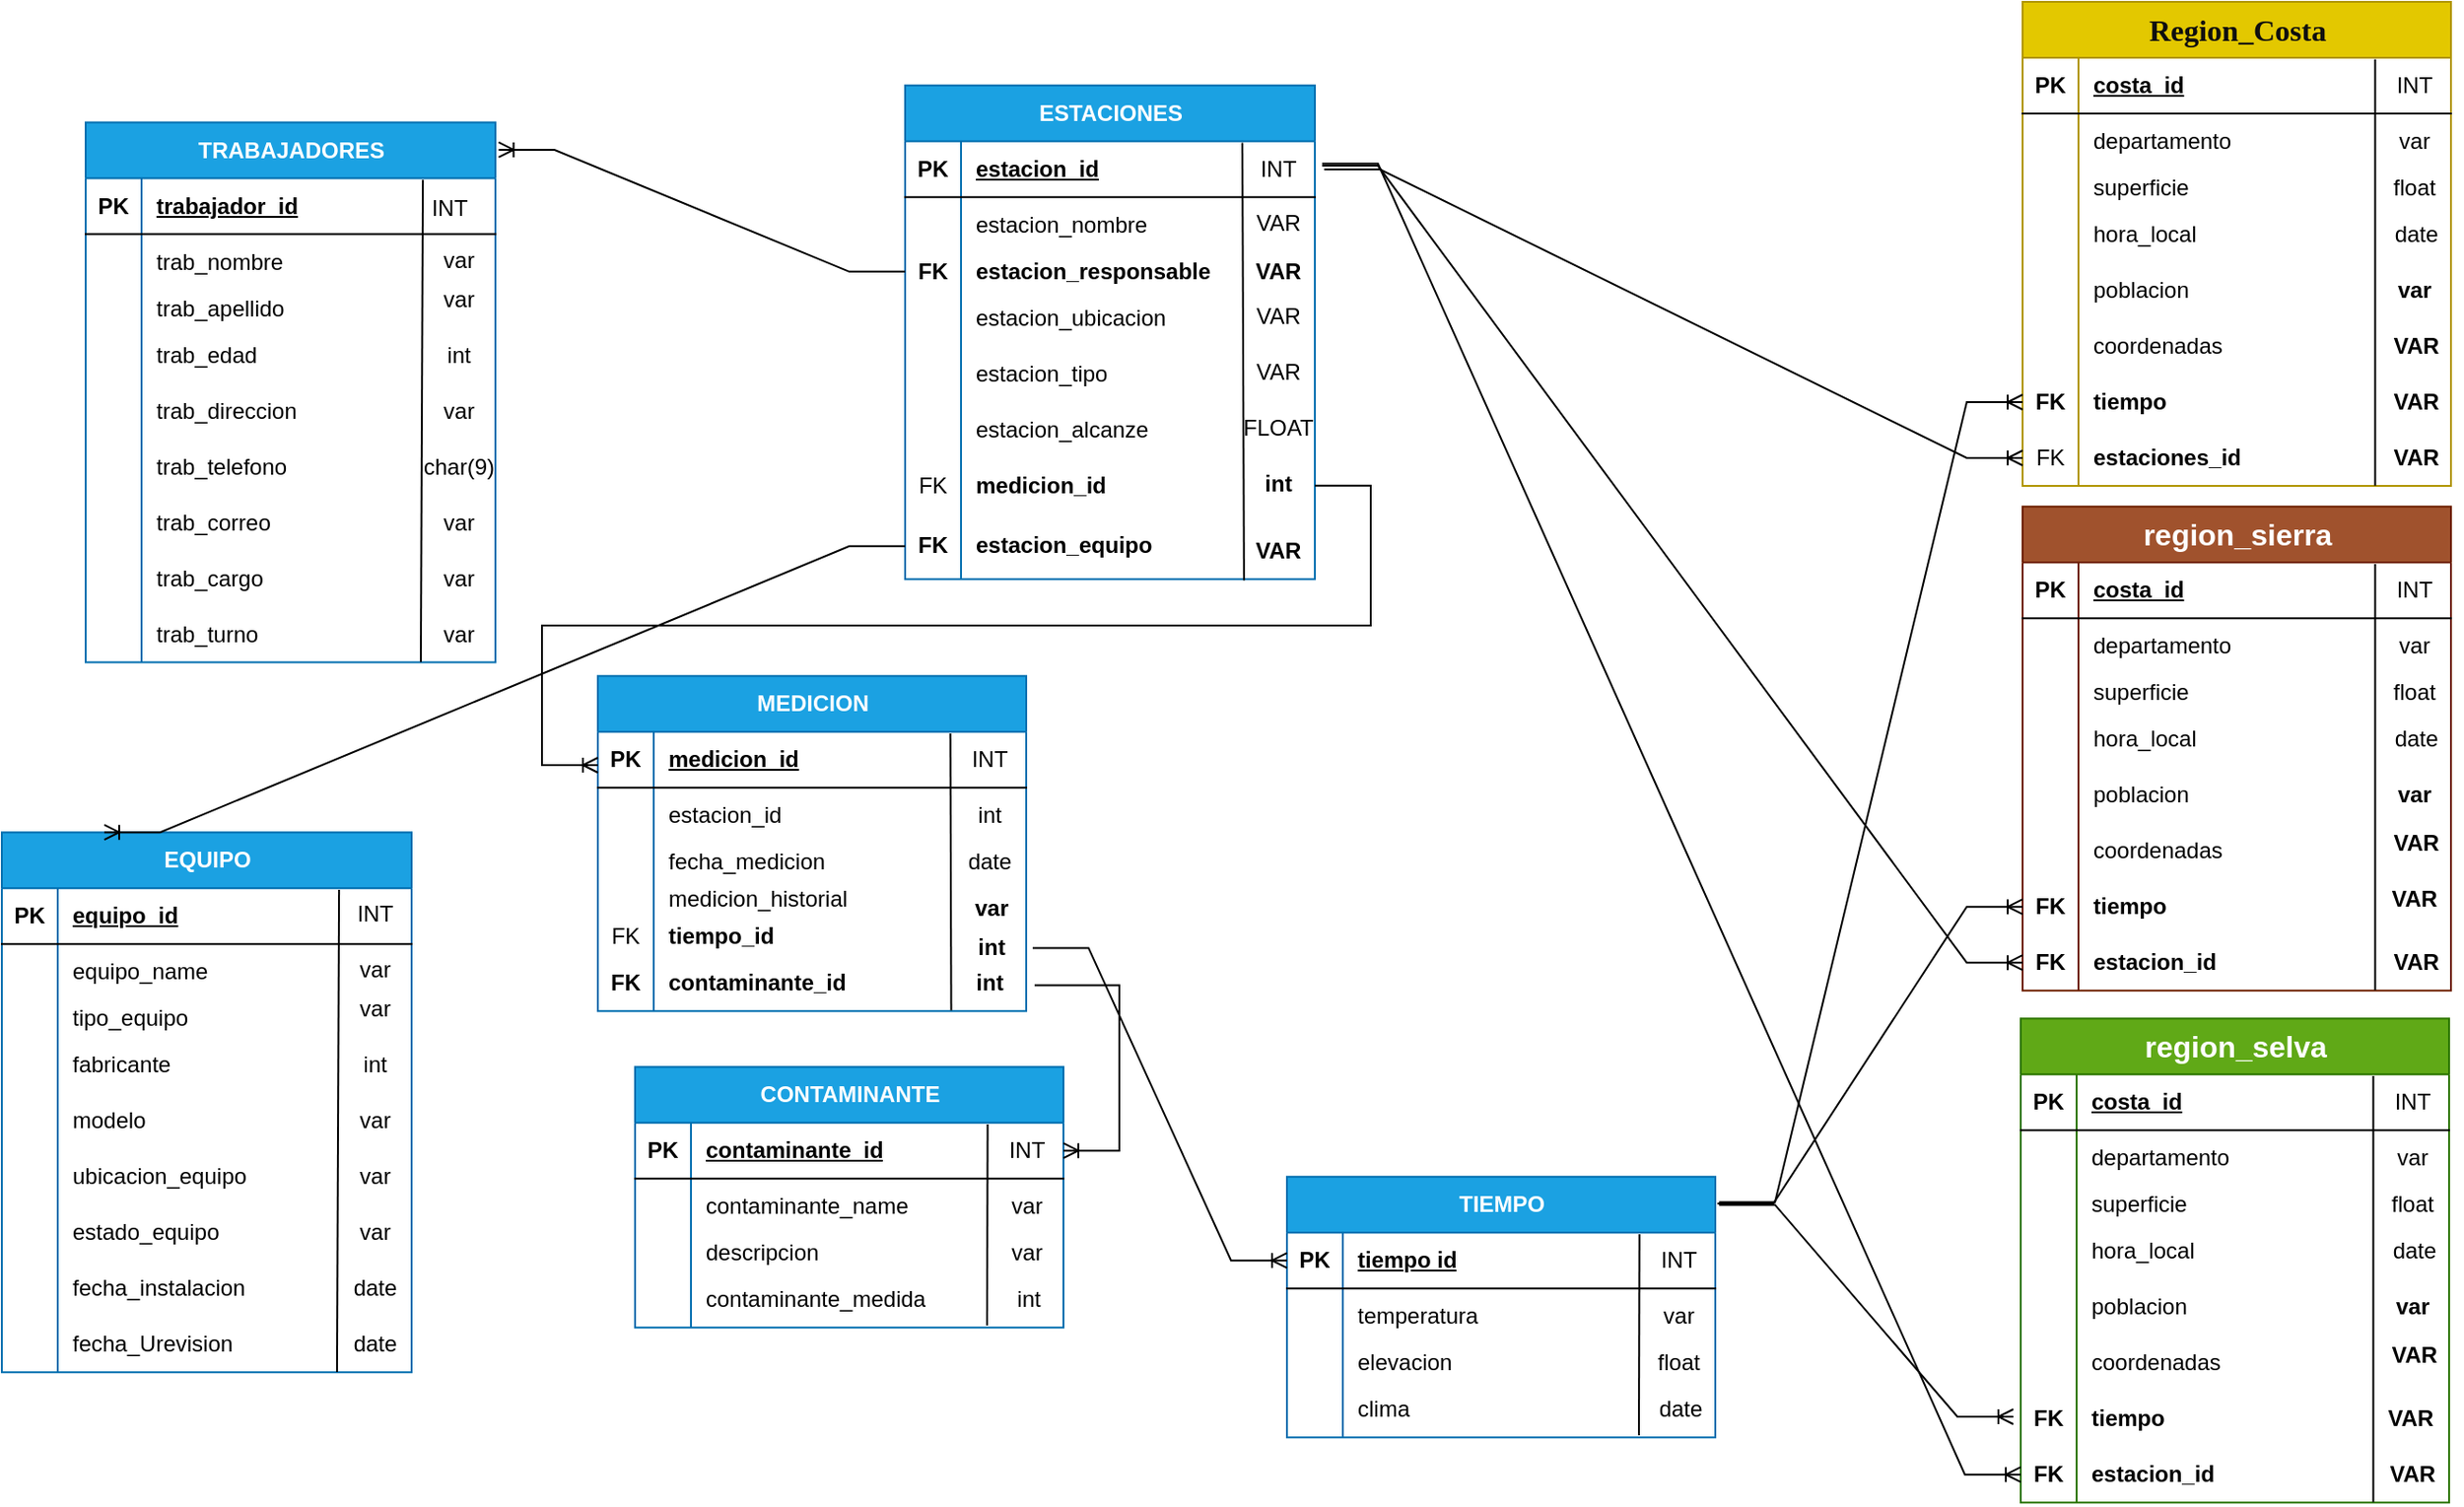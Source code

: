 <mxfile version="21.4.0" type="github">
  <diagram name="Page-1" id="9f46799a-70d6-7492-0946-bef42562c5a5">
    <mxGraphModel dx="2347" dy="664" grid="1" gridSize="10" guides="1" tooltips="1" connect="1" arrows="1" fold="1" page="1" pageScale="1" pageWidth="1100" pageHeight="850" background="none" math="0" shadow="0">
      <root>
        <mxCell id="0" />
        <mxCell id="1" parent="0" />
        <mxCell id="YQlGCl6CrZmcVzSNkKAH-1" value="ESTACIONES" style="shape=table;startSize=30;container=1;collapsible=1;childLayout=tableLayout;fixedRows=1;rowLines=0;fontStyle=1;align=center;resizeLast=1;html=1;fillColor=#1ba1e2;fontColor=#ffffff;strokeColor=#006EAF;" parent="1" vertex="1">
          <mxGeometry x="-285" y="54.92" width="220" height="265.16" as="geometry" />
        </mxCell>
        <mxCell id="YQlGCl6CrZmcVzSNkKAH-2" value="" style="shape=tableRow;horizontal=0;startSize=0;swimlaneHead=0;swimlaneBody=0;fillColor=none;collapsible=0;dropTarget=0;points=[[0,0.5],[1,0.5]];portConstraint=eastwest;top=0;left=0;right=0;bottom=1;" parent="YQlGCl6CrZmcVzSNkKAH-1" vertex="1">
          <mxGeometry y="30" width="220" height="30" as="geometry" />
        </mxCell>
        <mxCell id="YQlGCl6CrZmcVzSNkKAH-3" value="PK" style="shape=partialRectangle;connectable=0;fillColor=none;top=0;left=0;bottom=0;right=0;fontStyle=1;overflow=hidden;whiteSpace=wrap;html=1;" parent="YQlGCl6CrZmcVzSNkKAH-2" vertex="1">
          <mxGeometry width="30" height="30" as="geometry">
            <mxRectangle width="30" height="30" as="alternateBounds" />
          </mxGeometry>
        </mxCell>
        <mxCell id="YQlGCl6CrZmcVzSNkKAH-4" value="estacion_id" style="shape=partialRectangle;connectable=0;fillColor=none;top=0;left=0;bottom=0;right=0;align=left;spacingLeft=6;fontStyle=5;overflow=hidden;whiteSpace=wrap;html=1;" parent="YQlGCl6CrZmcVzSNkKAH-2" vertex="1">
          <mxGeometry x="30" width="190" height="30" as="geometry">
            <mxRectangle width="190" height="30" as="alternateBounds" />
          </mxGeometry>
        </mxCell>
        <mxCell id="YQlGCl6CrZmcVzSNkKAH-5" value="" style="shape=tableRow;horizontal=0;startSize=0;swimlaneHead=0;swimlaneBody=0;fillColor=none;collapsible=0;dropTarget=0;points=[[0,0.5],[1,0.5]];portConstraint=eastwest;top=0;left=0;right=0;bottom=0;" parent="YQlGCl6CrZmcVzSNkKAH-1" vertex="1">
          <mxGeometry y="60" width="220" height="30" as="geometry" />
        </mxCell>
        <mxCell id="YQlGCl6CrZmcVzSNkKAH-6" value="" style="shape=partialRectangle;connectable=0;fillColor=none;top=0;left=0;bottom=0;right=0;editable=1;overflow=hidden;whiteSpace=wrap;html=1;" parent="YQlGCl6CrZmcVzSNkKAH-5" vertex="1">
          <mxGeometry width="30" height="30" as="geometry">
            <mxRectangle width="30" height="30" as="alternateBounds" />
          </mxGeometry>
        </mxCell>
        <mxCell id="YQlGCl6CrZmcVzSNkKAH-7" value="estacion_nombre" style="shape=partialRectangle;connectable=0;fillColor=none;top=0;left=0;bottom=0;right=0;align=left;spacingLeft=6;overflow=hidden;whiteSpace=wrap;html=1;" parent="YQlGCl6CrZmcVzSNkKAH-5" vertex="1">
          <mxGeometry x="30" width="190" height="30" as="geometry">
            <mxRectangle width="190" height="30" as="alternateBounds" />
          </mxGeometry>
        </mxCell>
        <mxCell id="YQlGCl6CrZmcVzSNkKAH-8" value="" style="shape=tableRow;horizontal=0;startSize=0;swimlaneHead=0;swimlaneBody=0;fillColor=none;collapsible=0;dropTarget=0;points=[[0,0.5],[1,0.5]];portConstraint=eastwest;top=0;left=0;right=0;bottom=0;" parent="YQlGCl6CrZmcVzSNkKAH-1" vertex="1">
          <mxGeometry y="90" width="220" height="20" as="geometry" />
        </mxCell>
        <mxCell id="YQlGCl6CrZmcVzSNkKAH-9" value="&lt;b&gt;FK&lt;/b&gt;" style="shape=partialRectangle;connectable=0;fillColor=none;top=0;left=0;bottom=0;right=0;editable=1;overflow=hidden;whiteSpace=wrap;html=1;" parent="YQlGCl6CrZmcVzSNkKAH-8" vertex="1">
          <mxGeometry width="30" height="20" as="geometry">
            <mxRectangle width="30" height="20" as="alternateBounds" />
          </mxGeometry>
        </mxCell>
        <mxCell id="YQlGCl6CrZmcVzSNkKAH-10" value="&lt;b&gt;estacion_responsable&lt;/b&gt;" style="shape=partialRectangle;connectable=0;fillColor=none;top=0;left=0;bottom=0;right=0;align=left;spacingLeft=6;overflow=hidden;whiteSpace=wrap;html=1;" parent="YQlGCl6CrZmcVzSNkKAH-8" vertex="1">
          <mxGeometry x="30" width="190" height="20" as="geometry">
            <mxRectangle width="190" height="20" as="alternateBounds" />
          </mxGeometry>
        </mxCell>
        <mxCell id="YQlGCl6CrZmcVzSNkKAH-14" value="" style="shape=tableRow;horizontal=0;startSize=0;swimlaneHead=0;swimlaneBody=0;fillColor=none;collapsible=0;dropTarget=0;points=[[0,0.5],[1,0.5]];portConstraint=eastwest;top=0;left=0;right=0;bottom=0;" parent="YQlGCl6CrZmcVzSNkKAH-1" vertex="1">
          <mxGeometry y="110" width="220" height="30" as="geometry" />
        </mxCell>
        <mxCell id="YQlGCl6CrZmcVzSNkKAH-15" value="" style="shape=partialRectangle;connectable=0;fillColor=none;top=0;left=0;bottom=0;right=0;editable=1;overflow=hidden;whiteSpace=wrap;html=1;" parent="YQlGCl6CrZmcVzSNkKAH-14" vertex="1">
          <mxGeometry width="30" height="30" as="geometry">
            <mxRectangle width="30" height="30" as="alternateBounds" />
          </mxGeometry>
        </mxCell>
        <mxCell id="YQlGCl6CrZmcVzSNkKAH-16" value="estacion_ubicacion" style="shape=partialRectangle;connectable=0;fillColor=none;top=0;left=0;bottom=0;right=0;align=left;spacingLeft=6;overflow=hidden;whiteSpace=wrap;html=1;" parent="YQlGCl6CrZmcVzSNkKAH-14" vertex="1">
          <mxGeometry x="30" width="190" height="30" as="geometry">
            <mxRectangle width="190" height="30" as="alternateBounds" />
          </mxGeometry>
        </mxCell>
        <mxCell id="YQlGCl6CrZmcVzSNkKAH-17" value="" style="shape=tableRow;horizontal=0;startSize=0;swimlaneHead=0;swimlaneBody=0;fillColor=none;collapsible=0;dropTarget=0;points=[[0,0.5],[1,0.5]];portConstraint=eastwest;top=0;left=0;right=0;bottom=0;" parent="YQlGCl6CrZmcVzSNkKAH-1" vertex="1">
          <mxGeometry y="140" width="220" height="30" as="geometry" />
        </mxCell>
        <mxCell id="YQlGCl6CrZmcVzSNkKAH-18" value="" style="shape=partialRectangle;connectable=0;fillColor=none;top=0;left=0;bottom=0;right=0;editable=1;overflow=hidden;whiteSpace=wrap;html=1;" parent="YQlGCl6CrZmcVzSNkKAH-17" vertex="1">
          <mxGeometry width="30" height="30" as="geometry">
            <mxRectangle width="30" height="30" as="alternateBounds" />
          </mxGeometry>
        </mxCell>
        <mxCell id="YQlGCl6CrZmcVzSNkKAH-19" value="estacion_tipo" style="shape=partialRectangle;connectable=0;fillColor=none;top=0;left=0;bottom=0;right=0;align=left;spacingLeft=6;overflow=hidden;whiteSpace=wrap;html=1;" parent="YQlGCl6CrZmcVzSNkKAH-17" vertex="1">
          <mxGeometry x="30" width="190" height="30" as="geometry">
            <mxRectangle width="190" height="30" as="alternateBounds" />
          </mxGeometry>
        </mxCell>
        <mxCell id="dMLdw9SGfbU36eAVtIZx-225" value="" style="shape=tableRow;horizontal=0;startSize=0;swimlaneHead=0;swimlaneBody=0;fillColor=none;collapsible=0;dropTarget=0;points=[[0,0.5],[1,0.5]];portConstraint=eastwest;top=0;left=0;right=0;bottom=0;" parent="YQlGCl6CrZmcVzSNkKAH-1" vertex="1">
          <mxGeometry y="170" width="220" height="30" as="geometry" />
        </mxCell>
        <mxCell id="dMLdw9SGfbU36eAVtIZx-226" value="" style="shape=partialRectangle;connectable=0;fillColor=none;top=0;left=0;bottom=0;right=0;editable=1;overflow=hidden;whiteSpace=wrap;html=1;" parent="dMLdw9SGfbU36eAVtIZx-225" vertex="1">
          <mxGeometry width="30" height="30" as="geometry">
            <mxRectangle width="30" height="30" as="alternateBounds" />
          </mxGeometry>
        </mxCell>
        <mxCell id="dMLdw9SGfbU36eAVtIZx-227" value="estacion_alcanze" style="shape=partialRectangle;connectable=0;fillColor=none;top=0;left=0;bottom=0;right=0;align=left;spacingLeft=6;overflow=hidden;whiteSpace=wrap;html=1;" parent="dMLdw9SGfbU36eAVtIZx-225" vertex="1">
          <mxGeometry x="30" width="190" height="30" as="geometry">
            <mxRectangle width="190" height="30" as="alternateBounds" />
          </mxGeometry>
        </mxCell>
        <mxCell id="YQlGCl6CrZmcVzSNkKAH-20" value="" style="shape=tableRow;horizontal=0;startSize=0;swimlaneHead=0;swimlaneBody=0;fillColor=none;collapsible=0;dropTarget=0;points=[[0,0.5],[1,0.5]];portConstraint=eastwest;top=0;left=0;right=0;bottom=0;" parent="YQlGCl6CrZmcVzSNkKAH-1" vertex="1">
          <mxGeometry y="200" width="220" height="30" as="geometry" />
        </mxCell>
        <mxCell id="YQlGCl6CrZmcVzSNkKAH-21" value="FK" style="shape=partialRectangle;connectable=0;fillColor=none;top=0;left=0;bottom=0;right=0;editable=1;overflow=hidden;whiteSpace=wrap;html=1;" parent="YQlGCl6CrZmcVzSNkKAH-20" vertex="1">
          <mxGeometry width="30" height="30" as="geometry">
            <mxRectangle width="30" height="30" as="alternateBounds" />
          </mxGeometry>
        </mxCell>
        <mxCell id="YQlGCl6CrZmcVzSNkKAH-22" value="&lt;b&gt;medicion_id&lt;/b&gt;" style="shape=partialRectangle;connectable=0;fillColor=none;top=0;left=0;bottom=0;right=0;align=left;spacingLeft=6;overflow=hidden;whiteSpace=wrap;html=1;" parent="YQlGCl6CrZmcVzSNkKAH-20" vertex="1">
          <mxGeometry x="30" width="190" height="30" as="geometry">
            <mxRectangle width="190" height="30" as="alternateBounds" />
          </mxGeometry>
        </mxCell>
        <mxCell id="YQlGCl6CrZmcVzSNkKAH-23" value="" style="shape=tableRow;horizontal=0;startSize=0;swimlaneHead=0;swimlaneBody=0;fillColor=none;collapsible=0;dropTarget=0;points=[[0,0.5],[1,0.5]];portConstraint=eastwest;top=0;left=0;right=0;bottom=0;" parent="YQlGCl6CrZmcVzSNkKAH-1" vertex="1">
          <mxGeometry y="230" width="220" height="35" as="geometry" />
        </mxCell>
        <mxCell id="YQlGCl6CrZmcVzSNkKAH-24" value="&lt;b&gt;FK&lt;/b&gt;" style="shape=partialRectangle;connectable=0;fillColor=none;top=0;left=0;bottom=0;right=0;editable=1;overflow=hidden;whiteSpace=wrap;html=1;" parent="YQlGCl6CrZmcVzSNkKAH-23" vertex="1">
          <mxGeometry width="30" height="35" as="geometry">
            <mxRectangle width="30" height="35" as="alternateBounds" />
          </mxGeometry>
        </mxCell>
        <mxCell id="YQlGCl6CrZmcVzSNkKAH-25" value="&lt;b&gt;estacion_equipo&lt;/b&gt;" style="shape=partialRectangle;connectable=0;fillColor=none;top=0;left=0;bottom=0;right=0;align=left;spacingLeft=6;overflow=hidden;whiteSpace=wrap;html=1;" parent="YQlGCl6CrZmcVzSNkKAH-23" vertex="1">
          <mxGeometry x="30" width="190" height="35" as="geometry">
            <mxRectangle width="190" height="35" as="alternateBounds" />
          </mxGeometry>
        </mxCell>
        <mxCell id="YQlGCl6CrZmcVzSNkKAH-35" value="" style="endArrow=none;html=1;rounded=0;exitX=0.823;exitY=0.029;exitDx=0;exitDy=0;exitPerimeter=0;entryX=0.827;entryY=1.023;entryDx=0;entryDy=0;entryPerimeter=0;" parent="YQlGCl6CrZmcVzSNkKAH-1" source="YQlGCl6CrZmcVzSNkKAH-2" target="YQlGCl6CrZmcVzSNkKAH-23" edge="1">
          <mxGeometry relative="1" as="geometry">
            <mxPoint x="260" y="60.0" as="sourcePoint" />
            <mxPoint x="179" y="266.08" as="targetPoint" />
          </mxGeometry>
        </mxCell>
        <mxCell id="YQlGCl6CrZmcVzSNkKAH-37" value="INT" style="text;html=1;align=center;verticalAlign=middle;resizable=0;points=[];autosize=1;strokeColor=none;fillColor=none;" parent="1" vertex="1">
          <mxGeometry x="-105" y="84.92" width="40" height="30" as="geometry" />
        </mxCell>
        <mxCell id="YQlGCl6CrZmcVzSNkKAH-38" value="VAR" style="text;html=1;align=center;verticalAlign=middle;resizable=0;points=[];autosize=1;strokeColor=none;fillColor=none;" parent="1" vertex="1">
          <mxGeometry x="-110" y="113.92" width="50" height="30" as="geometry" />
        </mxCell>
        <mxCell id="YQlGCl6CrZmcVzSNkKAH-39" value="&lt;b&gt;VAR&lt;/b&gt;" style="text;html=1;align=center;verticalAlign=middle;resizable=0;points=[];autosize=1;strokeColor=none;fillColor=none;" parent="1" vertex="1">
          <mxGeometry x="-110" y="139.92" width="50" height="30" as="geometry" />
        </mxCell>
        <mxCell id="YQlGCl6CrZmcVzSNkKAH-40" value="VAR" style="text;html=1;align=center;verticalAlign=middle;resizable=0;points=[];autosize=1;strokeColor=none;fillColor=none;" parent="1" vertex="1">
          <mxGeometry x="-110" y="163.92" width="50" height="30" as="geometry" />
        </mxCell>
        <mxCell id="YQlGCl6CrZmcVzSNkKAH-41" value="VAR" style="text;html=1;align=center;verticalAlign=middle;resizable=0;points=[];autosize=1;strokeColor=none;fillColor=none;" parent="1" vertex="1">
          <mxGeometry x="-110" y="193.92" width="50" height="30" as="geometry" />
        </mxCell>
        <mxCell id="YQlGCl6CrZmcVzSNkKAH-42" value="FLOAT" style="text;html=1;align=center;verticalAlign=middle;resizable=0;points=[];autosize=1;strokeColor=none;fillColor=none;" parent="1" vertex="1">
          <mxGeometry x="-115" y="223.92" width="60" height="30" as="geometry" />
        </mxCell>
        <mxCell id="YQlGCl6CrZmcVzSNkKAH-43" value="&lt;b&gt;int&lt;/b&gt;" style="text;html=1;align=center;verticalAlign=middle;resizable=0;points=[];autosize=1;strokeColor=none;fillColor=none;" parent="1" vertex="1">
          <mxGeometry x="-105" y="253.92" width="40" height="30" as="geometry" />
        </mxCell>
        <mxCell id="YQlGCl6CrZmcVzSNkKAH-95" value="Region_Costa" style="shape=table;startSize=30;container=1;collapsible=1;childLayout=tableLayout;fixedRows=1;rowLines=0;fontStyle=1;align=center;resizeLast=1;html=1;fillColor=#e3c800;fontColor=#0F0F0F;strokeColor=#B09500;fontSize=16;fontFamily=Comic Sans MS;" parent="1" vertex="1">
          <mxGeometry x="315" y="10" width="230" height="260" as="geometry" />
        </mxCell>
        <mxCell id="YQlGCl6CrZmcVzSNkKAH-96" value="" style="shape=tableRow;horizontal=0;startSize=0;swimlaneHead=0;swimlaneBody=0;fillColor=none;collapsible=0;dropTarget=0;points=[[0,0.5],[1,0.5]];portConstraint=eastwest;top=0;left=0;right=0;bottom=1;" parent="YQlGCl6CrZmcVzSNkKAH-95" vertex="1">
          <mxGeometry y="30" width="230" height="30" as="geometry" />
        </mxCell>
        <mxCell id="YQlGCl6CrZmcVzSNkKAH-97" value="PK" style="shape=partialRectangle;connectable=0;fillColor=none;top=0;left=0;bottom=0;right=0;fontStyle=1;overflow=hidden;whiteSpace=wrap;html=1;" parent="YQlGCl6CrZmcVzSNkKAH-96" vertex="1">
          <mxGeometry width="30" height="30" as="geometry">
            <mxRectangle width="30" height="30" as="alternateBounds" />
          </mxGeometry>
        </mxCell>
        <mxCell id="YQlGCl6CrZmcVzSNkKAH-98" value="costa_id" style="shape=partialRectangle;connectable=0;fillColor=none;top=0;left=0;bottom=0;right=0;align=left;spacingLeft=6;fontStyle=5;overflow=hidden;whiteSpace=wrap;html=1;" parent="YQlGCl6CrZmcVzSNkKAH-96" vertex="1">
          <mxGeometry x="30" width="200" height="30" as="geometry">
            <mxRectangle width="200" height="30" as="alternateBounds" />
          </mxGeometry>
        </mxCell>
        <mxCell id="YQlGCl6CrZmcVzSNkKAH-99" value="" style="shape=tableRow;horizontal=0;startSize=0;swimlaneHead=0;swimlaneBody=0;fillColor=none;collapsible=0;dropTarget=0;points=[[0,0.5],[1,0.5]];portConstraint=eastwest;top=0;left=0;right=0;bottom=0;" parent="YQlGCl6CrZmcVzSNkKAH-95" vertex="1">
          <mxGeometry y="60" width="230" height="30" as="geometry" />
        </mxCell>
        <mxCell id="YQlGCl6CrZmcVzSNkKAH-100" value="" style="shape=partialRectangle;connectable=0;fillColor=none;top=0;left=0;bottom=0;right=0;editable=1;overflow=hidden;whiteSpace=wrap;html=1;" parent="YQlGCl6CrZmcVzSNkKAH-99" vertex="1">
          <mxGeometry width="30" height="30" as="geometry">
            <mxRectangle width="30" height="30" as="alternateBounds" />
          </mxGeometry>
        </mxCell>
        <mxCell id="YQlGCl6CrZmcVzSNkKAH-101" value="departamento" style="shape=partialRectangle;connectable=0;fillColor=none;top=0;left=0;bottom=0;right=0;align=left;spacingLeft=6;overflow=hidden;whiteSpace=wrap;html=1;" parent="YQlGCl6CrZmcVzSNkKAH-99" vertex="1">
          <mxGeometry x="30" width="200" height="30" as="geometry">
            <mxRectangle width="200" height="30" as="alternateBounds" />
          </mxGeometry>
        </mxCell>
        <mxCell id="YQlGCl6CrZmcVzSNkKAH-102" value="" style="shape=tableRow;horizontal=0;startSize=0;swimlaneHead=0;swimlaneBody=0;fillColor=none;collapsible=0;dropTarget=0;points=[[0,0.5],[1,0.5]];portConstraint=eastwest;top=0;left=0;right=0;bottom=0;" parent="YQlGCl6CrZmcVzSNkKAH-95" vertex="1">
          <mxGeometry y="90" width="230" height="20" as="geometry" />
        </mxCell>
        <mxCell id="YQlGCl6CrZmcVzSNkKAH-103" value="" style="shape=partialRectangle;connectable=0;fillColor=none;top=0;left=0;bottom=0;right=0;editable=1;overflow=hidden;whiteSpace=wrap;html=1;" parent="YQlGCl6CrZmcVzSNkKAH-102" vertex="1">
          <mxGeometry width="30" height="20" as="geometry">
            <mxRectangle width="30" height="20" as="alternateBounds" />
          </mxGeometry>
        </mxCell>
        <mxCell id="YQlGCl6CrZmcVzSNkKAH-104" value="superficie" style="shape=partialRectangle;connectable=0;fillColor=none;top=0;left=0;bottom=0;right=0;align=left;spacingLeft=6;overflow=hidden;whiteSpace=wrap;html=1;" parent="YQlGCl6CrZmcVzSNkKAH-102" vertex="1">
          <mxGeometry x="30" width="200" height="20" as="geometry">
            <mxRectangle width="200" height="20" as="alternateBounds" />
          </mxGeometry>
        </mxCell>
        <mxCell id="dMLdw9SGfbU36eAVtIZx-161" value="" style="shape=tableRow;horizontal=0;startSize=0;swimlaneHead=0;swimlaneBody=0;fillColor=none;collapsible=0;dropTarget=0;points=[[0,0.5],[1,0.5]];portConstraint=eastwest;top=0;left=0;right=0;bottom=0;" parent="YQlGCl6CrZmcVzSNkKAH-95" vertex="1">
          <mxGeometry y="110" width="230" height="30" as="geometry" />
        </mxCell>
        <mxCell id="dMLdw9SGfbU36eAVtIZx-162" value="" style="shape=partialRectangle;connectable=0;fillColor=none;top=0;left=0;bottom=0;right=0;editable=1;overflow=hidden;whiteSpace=wrap;html=1;" parent="dMLdw9SGfbU36eAVtIZx-161" vertex="1">
          <mxGeometry width="30" height="30" as="geometry">
            <mxRectangle width="30" height="30" as="alternateBounds" />
          </mxGeometry>
        </mxCell>
        <mxCell id="dMLdw9SGfbU36eAVtIZx-163" value="hora_local" style="shape=partialRectangle;connectable=0;fillColor=none;top=0;left=0;bottom=0;right=0;align=left;spacingLeft=6;overflow=hidden;whiteSpace=wrap;html=1;" parent="dMLdw9SGfbU36eAVtIZx-161" vertex="1">
          <mxGeometry x="30" width="200" height="30" as="geometry">
            <mxRectangle width="200" height="30" as="alternateBounds" />
          </mxGeometry>
        </mxCell>
        <mxCell id="dMLdw9SGfbU36eAVtIZx-173" value="" style="shape=tableRow;horizontal=0;startSize=0;swimlaneHead=0;swimlaneBody=0;fillColor=none;collapsible=0;dropTarget=0;points=[[0,0.5],[1,0.5]];portConstraint=eastwest;top=0;left=0;right=0;bottom=0;" parent="YQlGCl6CrZmcVzSNkKAH-95" vertex="1">
          <mxGeometry y="140" width="230" height="30" as="geometry" />
        </mxCell>
        <mxCell id="dMLdw9SGfbU36eAVtIZx-174" value="" style="shape=partialRectangle;connectable=0;fillColor=none;top=0;left=0;bottom=0;right=0;editable=1;overflow=hidden;whiteSpace=wrap;html=1;" parent="dMLdw9SGfbU36eAVtIZx-173" vertex="1">
          <mxGeometry width="30" height="30" as="geometry">
            <mxRectangle width="30" height="30" as="alternateBounds" />
          </mxGeometry>
        </mxCell>
        <mxCell id="dMLdw9SGfbU36eAVtIZx-175" value="poblacion" style="shape=partialRectangle;connectable=0;fillColor=none;top=0;left=0;bottom=0;right=0;align=left;spacingLeft=6;overflow=hidden;whiteSpace=wrap;html=1;" parent="dMLdw9SGfbU36eAVtIZx-173" vertex="1">
          <mxGeometry x="30" width="200" height="30" as="geometry">
            <mxRectangle width="200" height="30" as="alternateBounds" />
          </mxGeometry>
        </mxCell>
        <mxCell id="YQlGCl6CrZmcVzSNkKAH-105" value="" style="shape=tableRow;horizontal=0;startSize=0;swimlaneHead=0;swimlaneBody=0;fillColor=none;collapsible=0;dropTarget=0;points=[[0,0.5],[1,0.5]];portConstraint=eastwest;top=0;left=0;right=0;bottom=0;" parent="YQlGCl6CrZmcVzSNkKAH-95" vertex="1">
          <mxGeometry y="170" width="230" height="30" as="geometry" />
        </mxCell>
        <mxCell id="YQlGCl6CrZmcVzSNkKAH-106" value="" style="shape=partialRectangle;connectable=0;fillColor=none;top=0;left=0;bottom=0;right=0;editable=1;overflow=hidden;whiteSpace=wrap;html=1;" parent="YQlGCl6CrZmcVzSNkKAH-105" vertex="1">
          <mxGeometry width="30" height="30" as="geometry">
            <mxRectangle width="30" height="30" as="alternateBounds" />
          </mxGeometry>
        </mxCell>
        <mxCell id="YQlGCl6CrZmcVzSNkKAH-107" value="coordenadas" style="shape=partialRectangle;connectable=0;fillColor=none;top=0;left=0;bottom=0;right=0;align=left;spacingLeft=6;overflow=hidden;whiteSpace=wrap;html=1;" parent="YQlGCl6CrZmcVzSNkKAH-105" vertex="1">
          <mxGeometry x="30" width="200" height="30" as="geometry">
            <mxRectangle width="200" height="30" as="alternateBounds" />
          </mxGeometry>
        </mxCell>
        <mxCell id="YQlGCl6CrZmcVzSNkKAH-108" value="" style="shape=tableRow;horizontal=0;startSize=0;swimlaneHead=0;swimlaneBody=0;fillColor=none;collapsible=0;dropTarget=0;points=[[0,0.5],[1,0.5]];portConstraint=eastwest;top=0;left=0;right=0;bottom=0;" parent="YQlGCl6CrZmcVzSNkKAH-95" vertex="1">
          <mxGeometry y="200" width="230" height="30" as="geometry" />
        </mxCell>
        <mxCell id="YQlGCl6CrZmcVzSNkKAH-109" value="&lt;b&gt;FK&lt;/b&gt;" style="shape=partialRectangle;connectable=0;fillColor=none;top=0;left=0;bottom=0;right=0;editable=1;overflow=hidden;whiteSpace=wrap;html=1;" parent="YQlGCl6CrZmcVzSNkKAH-108" vertex="1">
          <mxGeometry width="30" height="30" as="geometry">
            <mxRectangle width="30" height="30" as="alternateBounds" />
          </mxGeometry>
        </mxCell>
        <mxCell id="YQlGCl6CrZmcVzSNkKAH-110" value="&lt;b&gt;tiempo&lt;/b&gt;" style="shape=partialRectangle;connectable=0;fillColor=none;top=0;left=0;bottom=0;right=0;align=left;spacingLeft=6;overflow=hidden;whiteSpace=wrap;html=1;" parent="YQlGCl6CrZmcVzSNkKAH-108" vertex="1">
          <mxGeometry x="30" width="200" height="30" as="geometry">
            <mxRectangle width="200" height="30" as="alternateBounds" />
          </mxGeometry>
        </mxCell>
        <mxCell id="YQlGCl6CrZmcVzSNkKAH-132" value="" style="shape=tableRow;horizontal=0;startSize=0;swimlaneHead=0;swimlaneBody=0;fillColor=none;collapsible=0;dropTarget=0;points=[[0,0.5],[1,0.5]];portConstraint=eastwest;top=0;left=0;right=0;bottom=0;" parent="YQlGCl6CrZmcVzSNkKAH-95" vertex="1">
          <mxGeometry y="230" width="230" height="30" as="geometry" />
        </mxCell>
        <mxCell id="YQlGCl6CrZmcVzSNkKAH-133" value="FK" style="shape=partialRectangle;connectable=0;fillColor=none;top=0;left=0;bottom=0;right=0;editable=1;overflow=hidden;whiteSpace=wrap;html=1;" parent="YQlGCl6CrZmcVzSNkKAH-132" vertex="1">
          <mxGeometry width="30" height="30" as="geometry">
            <mxRectangle width="30" height="30" as="alternateBounds" />
          </mxGeometry>
        </mxCell>
        <mxCell id="YQlGCl6CrZmcVzSNkKAH-134" value="&lt;b&gt;estaciones_id&lt;/b&gt;" style="shape=partialRectangle;connectable=0;fillColor=none;top=0;left=0;bottom=0;right=0;align=left;spacingLeft=6;overflow=hidden;whiteSpace=wrap;html=1;" parent="YQlGCl6CrZmcVzSNkKAH-132" vertex="1">
          <mxGeometry x="30" width="200" height="30" as="geometry">
            <mxRectangle width="200" height="30" as="alternateBounds" />
          </mxGeometry>
        </mxCell>
        <mxCell id="YQlGCl6CrZmcVzSNkKAH-120" value="" style="endArrow=none;html=1;rounded=0;exitX=0.823;exitY=0.029;exitDx=0;exitDy=0;exitPerimeter=0;entryX=0.823;entryY=0.994;entryDx=0;entryDy=0;entryPerimeter=0;" parent="YQlGCl6CrZmcVzSNkKAH-95" source="YQlGCl6CrZmcVzSNkKAH-96" target="YQlGCl6CrZmcVzSNkKAH-132" edge="1">
          <mxGeometry relative="1" as="geometry">
            <mxPoint x="255" y="61" as="sourcePoint" />
            <mxPoint x="189" y="205.3" as="targetPoint" />
          </mxGeometry>
        </mxCell>
        <mxCell id="YQlGCl6CrZmcVzSNkKAH-121" value="INT" style="text;html=1;align=center;verticalAlign=middle;resizable=0;points=[];autosize=1;strokeColor=none;fillColor=none;" parent="1" vertex="1">
          <mxGeometry x="505" y="40" width="40" height="30" as="geometry" />
        </mxCell>
        <mxCell id="YQlGCl6CrZmcVzSNkKAH-122" value="var" style="text;html=1;align=center;verticalAlign=middle;resizable=0;points=[];autosize=1;strokeColor=none;fillColor=none;" parent="1" vertex="1">
          <mxGeometry x="505" y="70" width="40" height="30" as="geometry" />
        </mxCell>
        <mxCell id="YQlGCl6CrZmcVzSNkKAH-123" value="float" style="text;html=1;align=center;verticalAlign=middle;resizable=0;points=[];autosize=1;strokeColor=none;fillColor=none;" parent="1" vertex="1">
          <mxGeometry x="500" y="95" width="50" height="30" as="geometry" />
        </mxCell>
        <mxCell id="YQlGCl6CrZmcVzSNkKAH-124" value="date" style="text;html=1;align=center;verticalAlign=middle;resizable=0;points=[];autosize=1;strokeColor=none;fillColor=none;" parent="1" vertex="1">
          <mxGeometry x="501" y="120" width="50" height="30" as="geometry" />
        </mxCell>
        <mxCell id="YQlGCl6CrZmcVzSNkKAH-125" value="&lt;b&gt;var&lt;/b&gt;" style="text;html=1;align=center;verticalAlign=middle;resizable=0;points=[];autosize=1;strokeColor=none;fillColor=none;" parent="1" vertex="1">
          <mxGeometry x="505" y="150" width="40" height="30" as="geometry" />
        </mxCell>
        <mxCell id="YQlGCl6CrZmcVzSNkKAH-135" value="&lt;b&gt;VAR&lt;/b&gt;" style="text;html=1;align=center;verticalAlign=middle;resizable=0;points=[];autosize=1;strokeColor=none;fillColor=none;" parent="1" vertex="1">
          <mxGeometry x="501" y="210" width="50" height="30" as="geometry" />
        </mxCell>
        <mxCell id="dMLdw9SGfbU36eAVtIZx-1" value="TRABAJADORES" style="shape=table;startSize=30;container=1;collapsible=1;childLayout=tableLayout;fixedRows=1;rowLines=0;fontStyle=1;align=center;resizeLast=1;html=1;fillColor=#1ba1e2;fontColor=#ffffff;strokeColor=#006EAF;" parent="1" vertex="1">
          <mxGeometry x="-725" y="74.7" width="220" height="290" as="geometry" />
        </mxCell>
        <mxCell id="dMLdw9SGfbU36eAVtIZx-2" value="" style="shape=tableRow;horizontal=0;startSize=0;swimlaneHead=0;swimlaneBody=0;fillColor=none;collapsible=0;dropTarget=0;points=[[0,0.5],[1,0.5]];portConstraint=eastwest;top=0;left=0;right=0;bottom=1;" parent="dMLdw9SGfbU36eAVtIZx-1" vertex="1">
          <mxGeometry y="30" width="220" height="30" as="geometry" />
        </mxCell>
        <mxCell id="dMLdw9SGfbU36eAVtIZx-3" value="PK" style="shape=partialRectangle;connectable=0;fillColor=none;top=0;left=0;bottom=0;right=0;fontStyle=1;overflow=hidden;whiteSpace=wrap;html=1;" parent="dMLdw9SGfbU36eAVtIZx-2" vertex="1">
          <mxGeometry width="30" height="30" as="geometry">
            <mxRectangle width="30" height="30" as="alternateBounds" />
          </mxGeometry>
        </mxCell>
        <mxCell id="dMLdw9SGfbU36eAVtIZx-4" value="trabajador_id" style="shape=partialRectangle;connectable=0;fillColor=none;top=0;left=0;bottom=0;right=0;align=left;spacingLeft=6;fontStyle=5;overflow=hidden;whiteSpace=wrap;html=1;" parent="dMLdw9SGfbU36eAVtIZx-2" vertex="1">
          <mxGeometry x="30" width="190" height="30" as="geometry">
            <mxRectangle width="190" height="30" as="alternateBounds" />
          </mxGeometry>
        </mxCell>
        <mxCell id="dMLdw9SGfbU36eAVtIZx-5" value="" style="shape=tableRow;horizontal=0;startSize=0;swimlaneHead=0;swimlaneBody=0;fillColor=none;collapsible=0;dropTarget=0;points=[[0,0.5],[1,0.5]];portConstraint=eastwest;top=0;left=0;right=0;bottom=0;" parent="dMLdw9SGfbU36eAVtIZx-1" vertex="1">
          <mxGeometry y="60" width="220" height="30" as="geometry" />
        </mxCell>
        <mxCell id="dMLdw9SGfbU36eAVtIZx-6" value="" style="shape=partialRectangle;connectable=0;fillColor=none;top=0;left=0;bottom=0;right=0;editable=1;overflow=hidden;whiteSpace=wrap;html=1;" parent="dMLdw9SGfbU36eAVtIZx-5" vertex="1">
          <mxGeometry width="30" height="30" as="geometry">
            <mxRectangle width="30" height="30" as="alternateBounds" />
          </mxGeometry>
        </mxCell>
        <mxCell id="dMLdw9SGfbU36eAVtIZx-7" value="trab_nombre" style="shape=partialRectangle;connectable=0;fillColor=none;top=0;left=0;bottom=0;right=0;align=left;spacingLeft=6;overflow=hidden;whiteSpace=wrap;html=1;" parent="dMLdw9SGfbU36eAVtIZx-5" vertex="1">
          <mxGeometry x="30" width="190" height="30" as="geometry">
            <mxRectangle width="190" height="30" as="alternateBounds" />
          </mxGeometry>
        </mxCell>
        <mxCell id="dMLdw9SGfbU36eAVtIZx-8" value="" style="shape=tableRow;horizontal=0;startSize=0;swimlaneHead=0;swimlaneBody=0;fillColor=none;collapsible=0;dropTarget=0;points=[[0,0.5],[1,0.5]];portConstraint=eastwest;top=0;left=0;right=0;bottom=0;" parent="dMLdw9SGfbU36eAVtIZx-1" vertex="1">
          <mxGeometry y="90" width="220" height="20" as="geometry" />
        </mxCell>
        <mxCell id="dMLdw9SGfbU36eAVtIZx-9" value="" style="shape=partialRectangle;connectable=0;fillColor=none;top=0;left=0;bottom=0;right=0;editable=1;overflow=hidden;whiteSpace=wrap;html=1;" parent="dMLdw9SGfbU36eAVtIZx-8" vertex="1">
          <mxGeometry width="30" height="20" as="geometry">
            <mxRectangle width="30" height="20" as="alternateBounds" />
          </mxGeometry>
        </mxCell>
        <mxCell id="dMLdw9SGfbU36eAVtIZx-10" value="trab_apellido" style="shape=partialRectangle;connectable=0;fillColor=none;top=0;left=0;bottom=0;right=0;align=left;spacingLeft=6;overflow=hidden;whiteSpace=wrap;html=1;" parent="dMLdw9SGfbU36eAVtIZx-8" vertex="1">
          <mxGeometry x="30" width="190" height="20" as="geometry">
            <mxRectangle width="190" height="20" as="alternateBounds" />
          </mxGeometry>
        </mxCell>
        <mxCell id="dMLdw9SGfbU36eAVtIZx-11" value="" style="shape=tableRow;horizontal=0;startSize=0;swimlaneHead=0;swimlaneBody=0;fillColor=none;collapsible=0;dropTarget=0;points=[[0,0.5],[1,0.5]];portConstraint=eastwest;top=0;left=0;right=0;bottom=0;" parent="dMLdw9SGfbU36eAVtIZx-1" vertex="1">
          <mxGeometry y="110" width="220" height="30" as="geometry" />
        </mxCell>
        <mxCell id="dMLdw9SGfbU36eAVtIZx-12" value="" style="shape=partialRectangle;connectable=0;fillColor=none;top=0;left=0;bottom=0;right=0;editable=1;overflow=hidden;whiteSpace=wrap;html=1;" parent="dMLdw9SGfbU36eAVtIZx-11" vertex="1">
          <mxGeometry width="30" height="30" as="geometry">
            <mxRectangle width="30" height="30" as="alternateBounds" />
          </mxGeometry>
        </mxCell>
        <mxCell id="dMLdw9SGfbU36eAVtIZx-13" value="trab_edad" style="shape=partialRectangle;connectable=0;fillColor=none;top=0;left=0;bottom=0;right=0;align=left;spacingLeft=6;overflow=hidden;whiteSpace=wrap;html=1;" parent="dMLdw9SGfbU36eAVtIZx-11" vertex="1">
          <mxGeometry x="30" width="190" height="30" as="geometry">
            <mxRectangle width="190" height="30" as="alternateBounds" />
          </mxGeometry>
        </mxCell>
        <mxCell id="dMLdw9SGfbU36eAVtIZx-14" value="" style="shape=tableRow;horizontal=0;startSize=0;swimlaneHead=0;swimlaneBody=0;fillColor=none;collapsible=0;dropTarget=0;points=[[0,0.5],[1,0.5]];portConstraint=eastwest;top=0;left=0;right=0;bottom=0;" parent="dMLdw9SGfbU36eAVtIZx-1" vertex="1">
          <mxGeometry y="140" width="220" height="30" as="geometry" />
        </mxCell>
        <mxCell id="dMLdw9SGfbU36eAVtIZx-15" value="" style="shape=partialRectangle;connectable=0;fillColor=none;top=0;left=0;bottom=0;right=0;editable=1;overflow=hidden;whiteSpace=wrap;html=1;" parent="dMLdw9SGfbU36eAVtIZx-14" vertex="1">
          <mxGeometry width="30" height="30" as="geometry">
            <mxRectangle width="30" height="30" as="alternateBounds" />
          </mxGeometry>
        </mxCell>
        <mxCell id="dMLdw9SGfbU36eAVtIZx-16" value="trab_direccion" style="shape=partialRectangle;connectable=0;fillColor=none;top=0;left=0;bottom=0;right=0;align=left;spacingLeft=6;overflow=hidden;whiteSpace=wrap;html=1;" parent="dMLdw9SGfbU36eAVtIZx-14" vertex="1">
          <mxGeometry x="30" width="190" height="30" as="geometry">
            <mxRectangle width="190" height="30" as="alternateBounds" />
          </mxGeometry>
        </mxCell>
        <mxCell id="dMLdw9SGfbU36eAVtIZx-17" value="" style="shape=tableRow;horizontal=0;startSize=0;swimlaneHead=0;swimlaneBody=0;fillColor=none;collapsible=0;dropTarget=0;points=[[0,0.5],[1,0.5]];portConstraint=eastwest;top=0;left=0;right=0;bottom=0;" parent="dMLdw9SGfbU36eAVtIZx-1" vertex="1">
          <mxGeometry y="170" width="220" height="30" as="geometry" />
        </mxCell>
        <mxCell id="dMLdw9SGfbU36eAVtIZx-18" value="" style="shape=partialRectangle;connectable=0;fillColor=none;top=0;left=0;bottom=0;right=0;editable=1;overflow=hidden;whiteSpace=wrap;html=1;" parent="dMLdw9SGfbU36eAVtIZx-17" vertex="1">
          <mxGeometry width="30" height="30" as="geometry">
            <mxRectangle width="30" height="30" as="alternateBounds" />
          </mxGeometry>
        </mxCell>
        <mxCell id="dMLdw9SGfbU36eAVtIZx-19" value="trab_telefono" style="shape=partialRectangle;connectable=0;fillColor=none;top=0;left=0;bottom=0;right=0;align=left;spacingLeft=6;overflow=hidden;whiteSpace=wrap;html=1;" parent="dMLdw9SGfbU36eAVtIZx-17" vertex="1">
          <mxGeometry x="30" width="190" height="30" as="geometry">
            <mxRectangle width="190" height="30" as="alternateBounds" />
          </mxGeometry>
        </mxCell>
        <mxCell id="dMLdw9SGfbU36eAVtIZx-20" value="" style="shape=tableRow;horizontal=0;startSize=0;swimlaneHead=0;swimlaneBody=0;fillColor=none;collapsible=0;dropTarget=0;points=[[0,0.5],[1,0.5]];portConstraint=eastwest;top=0;left=0;right=0;bottom=0;" parent="dMLdw9SGfbU36eAVtIZx-1" vertex="1">
          <mxGeometry y="200" width="220" height="30" as="geometry" />
        </mxCell>
        <mxCell id="dMLdw9SGfbU36eAVtIZx-21" value="" style="shape=partialRectangle;connectable=0;fillColor=none;top=0;left=0;bottom=0;right=0;editable=1;overflow=hidden;whiteSpace=wrap;html=1;" parent="dMLdw9SGfbU36eAVtIZx-20" vertex="1">
          <mxGeometry width="30" height="30" as="geometry">
            <mxRectangle width="30" height="30" as="alternateBounds" />
          </mxGeometry>
        </mxCell>
        <mxCell id="dMLdw9SGfbU36eAVtIZx-22" value="trab_correo" style="shape=partialRectangle;connectable=0;fillColor=none;top=0;left=0;bottom=0;right=0;align=left;spacingLeft=6;overflow=hidden;whiteSpace=wrap;html=1;" parent="dMLdw9SGfbU36eAVtIZx-20" vertex="1">
          <mxGeometry x="30" width="190" height="30" as="geometry">
            <mxRectangle width="190" height="30" as="alternateBounds" />
          </mxGeometry>
        </mxCell>
        <mxCell id="dMLdw9SGfbU36eAVtIZx-35" value="" style="shape=tableRow;horizontal=0;startSize=0;swimlaneHead=0;swimlaneBody=0;fillColor=none;collapsible=0;dropTarget=0;points=[[0,0.5],[1,0.5]];portConstraint=eastwest;top=0;left=0;right=0;bottom=0;" parent="dMLdw9SGfbU36eAVtIZx-1" vertex="1">
          <mxGeometry y="230" width="220" height="30" as="geometry" />
        </mxCell>
        <mxCell id="dMLdw9SGfbU36eAVtIZx-36" value="" style="shape=partialRectangle;connectable=0;fillColor=none;top=0;left=0;bottom=0;right=0;editable=1;overflow=hidden;whiteSpace=wrap;html=1;" parent="dMLdw9SGfbU36eAVtIZx-35" vertex="1">
          <mxGeometry width="30" height="30" as="geometry">
            <mxRectangle width="30" height="30" as="alternateBounds" />
          </mxGeometry>
        </mxCell>
        <mxCell id="dMLdw9SGfbU36eAVtIZx-37" value="&lt;span style=&quot;font-weight: normal;&quot;&gt;trab_cargo&lt;/span&gt;" style="shape=partialRectangle;connectable=0;fillColor=none;top=0;left=0;bottom=0;right=0;align=left;spacingLeft=6;overflow=hidden;whiteSpace=wrap;html=1;fontStyle=1" parent="dMLdw9SGfbU36eAVtIZx-35" vertex="1">
          <mxGeometry x="30" width="190" height="30" as="geometry">
            <mxRectangle width="190" height="30" as="alternateBounds" />
          </mxGeometry>
        </mxCell>
        <mxCell id="dMLdw9SGfbU36eAVtIZx-23" value="" style="shape=tableRow;horizontal=0;startSize=0;swimlaneHead=0;swimlaneBody=0;fillColor=none;collapsible=0;dropTarget=0;points=[[0,0.5],[1,0.5]];portConstraint=eastwest;top=0;left=0;right=0;bottom=0;" parent="dMLdw9SGfbU36eAVtIZx-1" vertex="1">
          <mxGeometry y="260" width="220" height="30" as="geometry" />
        </mxCell>
        <mxCell id="dMLdw9SGfbU36eAVtIZx-24" value="" style="shape=partialRectangle;connectable=0;fillColor=none;top=0;left=0;bottom=0;right=0;editable=1;overflow=hidden;whiteSpace=wrap;html=1;" parent="dMLdw9SGfbU36eAVtIZx-23" vertex="1">
          <mxGeometry width="30" height="30" as="geometry">
            <mxRectangle width="30" height="30" as="alternateBounds" />
          </mxGeometry>
        </mxCell>
        <mxCell id="dMLdw9SGfbU36eAVtIZx-25" value="trab_turno" style="shape=partialRectangle;connectable=0;fillColor=none;top=0;left=0;bottom=0;right=0;align=left;spacingLeft=6;overflow=hidden;whiteSpace=wrap;html=1;" parent="dMLdw9SGfbU36eAVtIZx-23" vertex="1">
          <mxGeometry x="30" width="190" height="30" as="geometry">
            <mxRectangle width="190" height="30" as="alternateBounds" />
          </mxGeometry>
        </mxCell>
        <mxCell id="dMLdw9SGfbU36eAVtIZx-26" value="" style="endArrow=none;html=1;rounded=0;exitX=0.823;exitY=0.029;exitDx=0;exitDy=0;exitPerimeter=0;entryX=0.818;entryY=0.996;entryDx=0;entryDy=0;entryPerimeter=0;" parent="dMLdw9SGfbU36eAVtIZx-1" source="dMLdw9SGfbU36eAVtIZx-2" target="dMLdw9SGfbU36eAVtIZx-23" edge="1">
          <mxGeometry relative="1" as="geometry">
            <mxPoint x="255" y="61" as="sourcePoint" />
            <mxPoint x="176" y="351" as="targetPoint" />
          </mxGeometry>
        </mxCell>
        <mxCell id="dMLdw9SGfbU36eAVtIZx-27" value="INT" style="text;html=1;align=center;verticalAlign=middle;resizable=0;points=[];autosize=1;strokeColor=none;fillColor=none;" parent="1" vertex="1">
          <mxGeometry x="-550" y="105.7" width="40" height="30" as="geometry" />
        </mxCell>
        <mxCell id="dMLdw9SGfbU36eAVtIZx-28" value="var" style="text;html=1;align=center;verticalAlign=middle;resizable=0;points=[];autosize=1;strokeColor=none;fillColor=none;" parent="1" vertex="1">
          <mxGeometry x="-545" y="133.92" width="40" height="30" as="geometry" />
        </mxCell>
        <mxCell id="dMLdw9SGfbU36eAVtIZx-29" value="var" style="text;html=1;align=center;verticalAlign=middle;resizable=0;points=[];autosize=1;strokeColor=none;fillColor=none;" parent="1" vertex="1">
          <mxGeometry x="-545" y="154.7" width="40" height="30" as="geometry" />
        </mxCell>
        <mxCell id="dMLdw9SGfbU36eAVtIZx-30" value="int" style="text;html=1;align=center;verticalAlign=middle;resizable=0;points=[];autosize=1;strokeColor=none;fillColor=none;" parent="1" vertex="1">
          <mxGeometry x="-545" y="184.7" width="40" height="30" as="geometry" />
        </mxCell>
        <mxCell id="dMLdw9SGfbU36eAVtIZx-31" value="var" style="text;html=1;align=center;verticalAlign=middle;resizable=0;points=[];autosize=1;strokeColor=none;fillColor=none;" parent="1" vertex="1">
          <mxGeometry x="-545" y="214.7" width="40" height="30" as="geometry" />
        </mxCell>
        <mxCell id="dMLdw9SGfbU36eAVtIZx-32" value="char(9)" style="text;html=1;align=center;verticalAlign=middle;resizable=0;points=[];autosize=1;strokeColor=none;fillColor=none;" parent="1" vertex="1">
          <mxGeometry x="-555" y="244.7" width="60" height="30" as="geometry" />
        </mxCell>
        <mxCell id="dMLdw9SGfbU36eAVtIZx-33" value="var" style="text;html=1;align=center;verticalAlign=middle;resizable=0;points=[];autosize=1;strokeColor=none;fillColor=none;" parent="1" vertex="1">
          <mxGeometry x="-545" y="274.7" width="40" height="30" as="geometry" />
        </mxCell>
        <mxCell id="dMLdw9SGfbU36eAVtIZx-34" value="var" style="text;html=1;align=center;verticalAlign=middle;resizable=0;points=[];autosize=1;strokeColor=none;fillColor=none;" parent="1" vertex="1">
          <mxGeometry x="-545" y="304.7" width="40" height="30" as="geometry" />
        </mxCell>
        <mxCell id="dMLdw9SGfbU36eAVtIZx-39" value="var" style="text;html=1;align=center;verticalAlign=middle;resizable=0;points=[];autosize=1;strokeColor=none;fillColor=none;" parent="1" vertex="1">
          <mxGeometry x="-545" y="334.7" width="40" height="30" as="geometry" />
        </mxCell>
        <mxCell id="dMLdw9SGfbU36eAVtIZx-40" value="" style="edgeStyle=entityRelationEdgeStyle;fontSize=12;html=1;endArrow=ERoneToMany;rounded=0;exitX=0;exitY=0.5;exitDx=0;exitDy=0;entryX=1.008;entryY=0.051;entryDx=0;entryDy=0;entryPerimeter=0;" parent="1" source="YQlGCl6CrZmcVzSNkKAH-8" target="dMLdw9SGfbU36eAVtIZx-1" edge="1">
          <mxGeometry width="100" height="100" relative="1" as="geometry">
            <mxPoint x="-435" y="260" as="sourcePoint" />
            <mxPoint x="-365" y="190" as="targetPoint" />
          </mxGeometry>
        </mxCell>
        <mxCell id="dMLdw9SGfbU36eAVtIZx-41" value="EQUIPO" style="shape=table;startSize=30;container=1;collapsible=1;childLayout=tableLayout;fixedRows=1;rowLines=0;fontStyle=1;align=center;resizeLast=1;html=1;fillColor=#1ba1e2;fontColor=#ffffff;strokeColor=#006EAF;" parent="1" vertex="1">
          <mxGeometry x="-770" y="456.08" width="220" height="290" as="geometry">
            <mxRectangle x="80" y="400" width="90" height="30" as="alternateBounds" />
          </mxGeometry>
        </mxCell>
        <mxCell id="dMLdw9SGfbU36eAVtIZx-42" value="" style="shape=tableRow;horizontal=0;startSize=0;swimlaneHead=0;swimlaneBody=0;fillColor=none;collapsible=0;dropTarget=0;points=[[0,0.5],[1,0.5]];portConstraint=eastwest;top=0;left=0;right=0;bottom=1;" parent="dMLdw9SGfbU36eAVtIZx-41" vertex="1">
          <mxGeometry y="30" width="220" height="30" as="geometry" />
        </mxCell>
        <mxCell id="dMLdw9SGfbU36eAVtIZx-43" value="PK" style="shape=partialRectangle;connectable=0;fillColor=none;top=0;left=0;bottom=0;right=0;fontStyle=1;overflow=hidden;whiteSpace=wrap;html=1;" parent="dMLdw9SGfbU36eAVtIZx-42" vertex="1">
          <mxGeometry width="30" height="30" as="geometry">
            <mxRectangle width="30" height="30" as="alternateBounds" />
          </mxGeometry>
        </mxCell>
        <mxCell id="dMLdw9SGfbU36eAVtIZx-44" value="equipo_id" style="shape=partialRectangle;connectable=0;fillColor=none;top=0;left=0;bottom=0;right=0;align=left;spacingLeft=6;fontStyle=5;overflow=hidden;whiteSpace=wrap;html=1;" parent="dMLdw9SGfbU36eAVtIZx-42" vertex="1">
          <mxGeometry x="30" width="190" height="30" as="geometry">
            <mxRectangle width="190" height="30" as="alternateBounds" />
          </mxGeometry>
        </mxCell>
        <mxCell id="dMLdw9SGfbU36eAVtIZx-45" value="" style="shape=tableRow;horizontal=0;startSize=0;swimlaneHead=0;swimlaneBody=0;fillColor=none;collapsible=0;dropTarget=0;points=[[0,0.5],[1,0.5]];portConstraint=eastwest;top=0;left=0;right=0;bottom=0;" parent="dMLdw9SGfbU36eAVtIZx-41" vertex="1">
          <mxGeometry y="60" width="220" height="30" as="geometry" />
        </mxCell>
        <mxCell id="dMLdw9SGfbU36eAVtIZx-46" value="" style="shape=partialRectangle;connectable=0;fillColor=none;top=0;left=0;bottom=0;right=0;editable=1;overflow=hidden;whiteSpace=wrap;html=1;" parent="dMLdw9SGfbU36eAVtIZx-45" vertex="1">
          <mxGeometry width="30" height="30" as="geometry">
            <mxRectangle width="30" height="30" as="alternateBounds" />
          </mxGeometry>
        </mxCell>
        <mxCell id="dMLdw9SGfbU36eAVtIZx-47" value="equipo_name" style="shape=partialRectangle;connectable=0;fillColor=none;top=0;left=0;bottom=0;right=0;align=left;spacingLeft=6;overflow=hidden;whiteSpace=wrap;html=1;" parent="dMLdw9SGfbU36eAVtIZx-45" vertex="1">
          <mxGeometry x="30" width="190" height="30" as="geometry">
            <mxRectangle width="190" height="30" as="alternateBounds" />
          </mxGeometry>
        </mxCell>
        <mxCell id="dMLdw9SGfbU36eAVtIZx-48" value="" style="shape=tableRow;horizontal=0;startSize=0;swimlaneHead=0;swimlaneBody=0;fillColor=none;collapsible=0;dropTarget=0;points=[[0,0.5],[1,0.5]];portConstraint=eastwest;top=0;left=0;right=0;bottom=0;" parent="dMLdw9SGfbU36eAVtIZx-41" vertex="1">
          <mxGeometry y="90" width="220" height="20" as="geometry" />
        </mxCell>
        <mxCell id="dMLdw9SGfbU36eAVtIZx-49" value="" style="shape=partialRectangle;connectable=0;fillColor=none;top=0;left=0;bottom=0;right=0;editable=1;overflow=hidden;whiteSpace=wrap;html=1;" parent="dMLdw9SGfbU36eAVtIZx-48" vertex="1">
          <mxGeometry width="30" height="20" as="geometry">
            <mxRectangle width="30" height="20" as="alternateBounds" />
          </mxGeometry>
        </mxCell>
        <mxCell id="dMLdw9SGfbU36eAVtIZx-50" value="tipo_equipo" style="shape=partialRectangle;connectable=0;fillColor=none;top=0;left=0;bottom=0;right=0;align=left;spacingLeft=6;overflow=hidden;whiteSpace=wrap;html=1;" parent="dMLdw9SGfbU36eAVtIZx-48" vertex="1">
          <mxGeometry x="30" width="190" height="20" as="geometry">
            <mxRectangle width="190" height="20" as="alternateBounds" />
          </mxGeometry>
        </mxCell>
        <mxCell id="dMLdw9SGfbU36eAVtIZx-51" value="" style="shape=tableRow;horizontal=0;startSize=0;swimlaneHead=0;swimlaneBody=0;fillColor=none;collapsible=0;dropTarget=0;points=[[0,0.5],[1,0.5]];portConstraint=eastwest;top=0;left=0;right=0;bottom=0;" parent="dMLdw9SGfbU36eAVtIZx-41" vertex="1">
          <mxGeometry y="110" width="220" height="30" as="geometry" />
        </mxCell>
        <mxCell id="dMLdw9SGfbU36eAVtIZx-52" value="" style="shape=partialRectangle;connectable=0;fillColor=none;top=0;left=0;bottom=0;right=0;editable=1;overflow=hidden;whiteSpace=wrap;html=1;" parent="dMLdw9SGfbU36eAVtIZx-51" vertex="1">
          <mxGeometry width="30" height="30" as="geometry">
            <mxRectangle width="30" height="30" as="alternateBounds" />
          </mxGeometry>
        </mxCell>
        <mxCell id="dMLdw9SGfbU36eAVtIZx-53" value="fabricante" style="shape=partialRectangle;connectable=0;fillColor=none;top=0;left=0;bottom=0;right=0;align=left;spacingLeft=6;overflow=hidden;whiteSpace=wrap;html=1;" parent="dMLdw9SGfbU36eAVtIZx-51" vertex="1">
          <mxGeometry x="30" width="190" height="30" as="geometry">
            <mxRectangle width="190" height="30" as="alternateBounds" />
          </mxGeometry>
        </mxCell>
        <mxCell id="dMLdw9SGfbU36eAVtIZx-54" value="" style="shape=tableRow;horizontal=0;startSize=0;swimlaneHead=0;swimlaneBody=0;fillColor=none;collapsible=0;dropTarget=0;points=[[0,0.5],[1,0.5]];portConstraint=eastwest;top=0;left=0;right=0;bottom=0;" parent="dMLdw9SGfbU36eAVtIZx-41" vertex="1">
          <mxGeometry y="140" width="220" height="30" as="geometry" />
        </mxCell>
        <mxCell id="dMLdw9SGfbU36eAVtIZx-55" value="" style="shape=partialRectangle;connectable=0;fillColor=none;top=0;left=0;bottom=0;right=0;editable=1;overflow=hidden;whiteSpace=wrap;html=1;" parent="dMLdw9SGfbU36eAVtIZx-54" vertex="1">
          <mxGeometry width="30" height="30" as="geometry">
            <mxRectangle width="30" height="30" as="alternateBounds" />
          </mxGeometry>
        </mxCell>
        <mxCell id="dMLdw9SGfbU36eAVtIZx-56" value="modelo" style="shape=partialRectangle;connectable=0;fillColor=none;top=0;left=0;bottom=0;right=0;align=left;spacingLeft=6;overflow=hidden;whiteSpace=wrap;html=1;" parent="dMLdw9SGfbU36eAVtIZx-54" vertex="1">
          <mxGeometry x="30" width="190" height="30" as="geometry">
            <mxRectangle width="190" height="30" as="alternateBounds" />
          </mxGeometry>
        </mxCell>
        <mxCell id="dMLdw9SGfbU36eAVtIZx-57" value="" style="shape=tableRow;horizontal=0;startSize=0;swimlaneHead=0;swimlaneBody=0;fillColor=none;collapsible=0;dropTarget=0;points=[[0,0.5],[1,0.5]];portConstraint=eastwest;top=0;left=0;right=0;bottom=0;" parent="dMLdw9SGfbU36eAVtIZx-41" vertex="1">
          <mxGeometry y="170" width="220" height="30" as="geometry" />
        </mxCell>
        <mxCell id="dMLdw9SGfbU36eAVtIZx-58" value="" style="shape=partialRectangle;connectable=0;fillColor=none;top=0;left=0;bottom=0;right=0;editable=1;overflow=hidden;whiteSpace=wrap;html=1;" parent="dMLdw9SGfbU36eAVtIZx-57" vertex="1">
          <mxGeometry width="30" height="30" as="geometry">
            <mxRectangle width="30" height="30" as="alternateBounds" />
          </mxGeometry>
        </mxCell>
        <mxCell id="dMLdw9SGfbU36eAVtIZx-59" value="ubicacion_equipo" style="shape=partialRectangle;connectable=0;fillColor=none;top=0;left=0;bottom=0;right=0;align=left;spacingLeft=6;overflow=hidden;whiteSpace=wrap;html=1;" parent="dMLdw9SGfbU36eAVtIZx-57" vertex="1">
          <mxGeometry x="30" width="190" height="30" as="geometry">
            <mxRectangle width="190" height="30" as="alternateBounds" />
          </mxGeometry>
        </mxCell>
        <mxCell id="dMLdw9SGfbU36eAVtIZx-60" value="" style="shape=tableRow;horizontal=0;startSize=0;swimlaneHead=0;swimlaneBody=0;fillColor=none;collapsible=0;dropTarget=0;points=[[0,0.5],[1,0.5]];portConstraint=eastwest;top=0;left=0;right=0;bottom=0;" parent="dMLdw9SGfbU36eAVtIZx-41" vertex="1">
          <mxGeometry y="200" width="220" height="30" as="geometry" />
        </mxCell>
        <mxCell id="dMLdw9SGfbU36eAVtIZx-61" value="" style="shape=partialRectangle;connectable=0;fillColor=none;top=0;left=0;bottom=0;right=0;editable=1;overflow=hidden;whiteSpace=wrap;html=1;" parent="dMLdw9SGfbU36eAVtIZx-60" vertex="1">
          <mxGeometry width="30" height="30" as="geometry">
            <mxRectangle width="30" height="30" as="alternateBounds" />
          </mxGeometry>
        </mxCell>
        <mxCell id="dMLdw9SGfbU36eAVtIZx-62" value="estado_equipo" style="shape=partialRectangle;connectable=0;fillColor=none;top=0;left=0;bottom=0;right=0;align=left;spacingLeft=6;overflow=hidden;whiteSpace=wrap;html=1;" parent="dMLdw9SGfbU36eAVtIZx-60" vertex="1">
          <mxGeometry x="30" width="190" height="30" as="geometry">
            <mxRectangle width="190" height="30" as="alternateBounds" />
          </mxGeometry>
        </mxCell>
        <mxCell id="dMLdw9SGfbU36eAVtIZx-63" value="" style="shape=tableRow;horizontal=0;startSize=0;swimlaneHead=0;swimlaneBody=0;fillColor=none;collapsible=0;dropTarget=0;points=[[0,0.5],[1,0.5]];portConstraint=eastwest;top=0;left=0;right=0;bottom=0;" parent="dMLdw9SGfbU36eAVtIZx-41" vertex="1">
          <mxGeometry y="230" width="220" height="30" as="geometry" />
        </mxCell>
        <mxCell id="dMLdw9SGfbU36eAVtIZx-64" value="" style="shape=partialRectangle;connectable=0;fillColor=none;top=0;left=0;bottom=0;right=0;editable=1;overflow=hidden;whiteSpace=wrap;html=1;" parent="dMLdw9SGfbU36eAVtIZx-63" vertex="1">
          <mxGeometry width="30" height="30" as="geometry">
            <mxRectangle width="30" height="30" as="alternateBounds" />
          </mxGeometry>
        </mxCell>
        <mxCell id="dMLdw9SGfbU36eAVtIZx-65" value="&lt;span style=&quot;font-weight: normal;&quot;&gt;fecha_instalacion&lt;/span&gt;" style="shape=partialRectangle;connectable=0;fillColor=none;top=0;left=0;bottom=0;right=0;align=left;spacingLeft=6;overflow=hidden;whiteSpace=wrap;html=1;fontStyle=1" parent="dMLdw9SGfbU36eAVtIZx-63" vertex="1">
          <mxGeometry x="30" width="190" height="30" as="geometry">
            <mxRectangle width="190" height="30" as="alternateBounds" />
          </mxGeometry>
        </mxCell>
        <mxCell id="dMLdw9SGfbU36eAVtIZx-66" value="" style="shape=tableRow;horizontal=0;startSize=0;swimlaneHead=0;swimlaneBody=0;fillColor=none;collapsible=0;dropTarget=0;points=[[0,0.5],[1,0.5]];portConstraint=eastwest;top=0;left=0;right=0;bottom=0;" parent="dMLdw9SGfbU36eAVtIZx-41" vertex="1">
          <mxGeometry y="260" width="220" height="30" as="geometry" />
        </mxCell>
        <mxCell id="dMLdw9SGfbU36eAVtIZx-67" value="" style="shape=partialRectangle;connectable=0;fillColor=none;top=0;left=0;bottom=0;right=0;editable=1;overflow=hidden;whiteSpace=wrap;html=1;" parent="dMLdw9SGfbU36eAVtIZx-66" vertex="1">
          <mxGeometry width="30" height="30" as="geometry">
            <mxRectangle width="30" height="30" as="alternateBounds" />
          </mxGeometry>
        </mxCell>
        <mxCell id="dMLdw9SGfbU36eAVtIZx-68" value="fecha_Urevision" style="shape=partialRectangle;connectable=0;fillColor=none;top=0;left=0;bottom=0;right=0;align=left;spacingLeft=6;overflow=hidden;whiteSpace=wrap;html=1;" parent="dMLdw9SGfbU36eAVtIZx-66" vertex="1">
          <mxGeometry x="30" width="190" height="30" as="geometry">
            <mxRectangle width="190" height="30" as="alternateBounds" />
          </mxGeometry>
        </mxCell>
        <mxCell id="dMLdw9SGfbU36eAVtIZx-69" value="" style="endArrow=none;html=1;rounded=0;exitX=0.823;exitY=0.029;exitDx=0;exitDy=0;exitPerimeter=0;entryX=0.818;entryY=0.996;entryDx=0;entryDy=0;entryPerimeter=0;" parent="dMLdw9SGfbU36eAVtIZx-41" source="dMLdw9SGfbU36eAVtIZx-42" target="dMLdw9SGfbU36eAVtIZx-66" edge="1">
          <mxGeometry relative="1" as="geometry">
            <mxPoint x="255" y="61" as="sourcePoint" />
            <mxPoint x="176" y="351" as="targetPoint" />
          </mxGeometry>
        </mxCell>
        <mxCell id="dMLdw9SGfbU36eAVtIZx-70" value="INT" style="text;html=1;align=center;verticalAlign=middle;resizable=0;points=[];autosize=1;strokeColor=none;fillColor=none;" parent="1" vertex="1">
          <mxGeometry x="-590" y="485.3" width="40" height="30" as="geometry" />
        </mxCell>
        <mxCell id="dMLdw9SGfbU36eAVtIZx-71" value="var" style="text;html=1;align=center;verticalAlign=middle;resizable=0;points=[];autosize=1;strokeColor=none;fillColor=none;" parent="1" vertex="1">
          <mxGeometry x="-590" y="515.3" width="40" height="30" as="geometry" />
        </mxCell>
        <mxCell id="dMLdw9SGfbU36eAVtIZx-72" value="var" style="text;html=1;align=center;verticalAlign=middle;resizable=0;points=[];autosize=1;strokeColor=none;fillColor=none;" parent="1" vertex="1">
          <mxGeometry x="-590" y="536.08" width="40" height="30" as="geometry" />
        </mxCell>
        <mxCell id="dMLdw9SGfbU36eAVtIZx-73" value="int" style="text;html=1;align=center;verticalAlign=middle;resizable=0;points=[];autosize=1;strokeColor=none;fillColor=none;" parent="1" vertex="1">
          <mxGeometry x="-590" y="566.08" width="40" height="30" as="geometry" />
        </mxCell>
        <mxCell id="dMLdw9SGfbU36eAVtIZx-74" value="var" style="text;html=1;align=center;verticalAlign=middle;resizable=0;points=[];autosize=1;strokeColor=none;fillColor=none;" parent="1" vertex="1">
          <mxGeometry x="-590" y="596.08" width="40" height="30" as="geometry" />
        </mxCell>
        <mxCell id="dMLdw9SGfbU36eAVtIZx-75" value="var" style="text;html=1;align=center;verticalAlign=middle;resizable=0;points=[];autosize=1;strokeColor=none;fillColor=none;" parent="1" vertex="1">
          <mxGeometry x="-590" y="626.08" width="40" height="30" as="geometry" />
        </mxCell>
        <mxCell id="dMLdw9SGfbU36eAVtIZx-76" value="var" style="text;html=1;align=center;verticalAlign=middle;resizable=0;points=[];autosize=1;strokeColor=none;fillColor=none;" parent="1" vertex="1">
          <mxGeometry x="-590" y="656.08" width="40" height="30" as="geometry" />
        </mxCell>
        <mxCell id="dMLdw9SGfbU36eAVtIZx-77" value="date" style="text;html=1;align=center;verticalAlign=middle;resizable=0;points=[];autosize=1;strokeColor=none;fillColor=none;" parent="1" vertex="1">
          <mxGeometry x="-595" y="686.08" width="50" height="30" as="geometry" />
        </mxCell>
        <mxCell id="dMLdw9SGfbU36eAVtIZx-78" value="date" style="text;html=1;align=center;verticalAlign=middle;resizable=0;points=[];autosize=1;strokeColor=none;fillColor=none;" parent="1" vertex="1">
          <mxGeometry x="-595" y="716.08" width="50" height="30" as="geometry" />
        </mxCell>
        <mxCell id="dMLdw9SGfbU36eAVtIZx-79" value="" style="edgeStyle=entityRelationEdgeStyle;fontSize=12;html=1;endArrow=ERoneToMany;rounded=0;entryX=0.25;entryY=0;entryDx=0;entryDy=0;exitX=0;exitY=0.5;exitDx=0;exitDy=0;" parent="1" source="YQlGCl6CrZmcVzSNkKAH-23" target="dMLdw9SGfbU36eAVtIZx-41" edge="1">
          <mxGeometry width="100" height="100" relative="1" as="geometry">
            <mxPoint x="-405" y="300" as="sourcePoint" />
            <mxPoint x="-465" y="340" as="targetPoint" />
          </mxGeometry>
        </mxCell>
        <mxCell id="dMLdw9SGfbU36eAVtIZx-80" value="region_sierra" style="shape=table;startSize=30;container=1;collapsible=1;childLayout=tableLayout;fixedRows=1;rowLines=0;fontStyle=1;align=center;resizeLast=1;html=1;fillColor=#a0522d;fontColor=#ffffff;strokeColor=#6D1F00;fontSize=16;" parent="1" vertex="1">
          <mxGeometry x="315" y="281.08" width="230" height="260" as="geometry" />
        </mxCell>
        <mxCell id="dMLdw9SGfbU36eAVtIZx-81" value="" style="shape=tableRow;horizontal=0;startSize=0;swimlaneHead=0;swimlaneBody=0;fillColor=none;collapsible=0;dropTarget=0;points=[[0,0.5],[1,0.5]];portConstraint=eastwest;top=0;left=0;right=0;bottom=1;" parent="dMLdw9SGfbU36eAVtIZx-80" vertex="1">
          <mxGeometry y="30" width="230" height="30" as="geometry" />
        </mxCell>
        <mxCell id="dMLdw9SGfbU36eAVtIZx-82" value="PK" style="shape=partialRectangle;connectable=0;fillColor=none;top=0;left=0;bottom=0;right=0;fontStyle=1;overflow=hidden;whiteSpace=wrap;html=1;" parent="dMLdw9SGfbU36eAVtIZx-81" vertex="1">
          <mxGeometry width="30" height="30" as="geometry">
            <mxRectangle width="30" height="30" as="alternateBounds" />
          </mxGeometry>
        </mxCell>
        <mxCell id="dMLdw9SGfbU36eAVtIZx-83" value="costa_id" style="shape=partialRectangle;connectable=0;fillColor=none;top=0;left=0;bottom=0;right=0;align=left;spacingLeft=6;fontStyle=5;overflow=hidden;whiteSpace=wrap;html=1;" parent="dMLdw9SGfbU36eAVtIZx-81" vertex="1">
          <mxGeometry x="30" width="200" height="30" as="geometry">
            <mxRectangle width="200" height="30" as="alternateBounds" />
          </mxGeometry>
        </mxCell>
        <mxCell id="dMLdw9SGfbU36eAVtIZx-84" value="" style="shape=tableRow;horizontal=0;startSize=0;swimlaneHead=0;swimlaneBody=0;fillColor=none;collapsible=0;dropTarget=0;points=[[0,0.5],[1,0.5]];portConstraint=eastwest;top=0;left=0;right=0;bottom=0;" parent="dMLdw9SGfbU36eAVtIZx-80" vertex="1">
          <mxGeometry y="60" width="230" height="30" as="geometry" />
        </mxCell>
        <mxCell id="dMLdw9SGfbU36eAVtIZx-85" value="" style="shape=partialRectangle;connectable=0;fillColor=none;top=0;left=0;bottom=0;right=0;editable=1;overflow=hidden;whiteSpace=wrap;html=1;" parent="dMLdw9SGfbU36eAVtIZx-84" vertex="1">
          <mxGeometry width="30" height="30" as="geometry">
            <mxRectangle width="30" height="30" as="alternateBounds" />
          </mxGeometry>
        </mxCell>
        <mxCell id="dMLdw9SGfbU36eAVtIZx-86" value="departamento" style="shape=partialRectangle;connectable=0;fillColor=none;top=0;left=0;bottom=0;right=0;align=left;spacingLeft=6;overflow=hidden;whiteSpace=wrap;html=1;" parent="dMLdw9SGfbU36eAVtIZx-84" vertex="1">
          <mxGeometry x="30" width="200" height="30" as="geometry">
            <mxRectangle width="200" height="30" as="alternateBounds" />
          </mxGeometry>
        </mxCell>
        <mxCell id="dMLdw9SGfbU36eAVtIZx-87" value="" style="shape=tableRow;horizontal=0;startSize=0;swimlaneHead=0;swimlaneBody=0;fillColor=none;collapsible=0;dropTarget=0;points=[[0,0.5],[1,0.5]];portConstraint=eastwest;top=0;left=0;right=0;bottom=0;" parent="dMLdw9SGfbU36eAVtIZx-80" vertex="1">
          <mxGeometry y="90" width="230" height="20" as="geometry" />
        </mxCell>
        <mxCell id="dMLdw9SGfbU36eAVtIZx-88" value="" style="shape=partialRectangle;connectable=0;fillColor=none;top=0;left=0;bottom=0;right=0;editable=1;overflow=hidden;whiteSpace=wrap;html=1;" parent="dMLdw9SGfbU36eAVtIZx-87" vertex="1">
          <mxGeometry width="30" height="20" as="geometry">
            <mxRectangle width="30" height="20" as="alternateBounds" />
          </mxGeometry>
        </mxCell>
        <mxCell id="dMLdw9SGfbU36eAVtIZx-89" value="superficie" style="shape=partialRectangle;connectable=0;fillColor=none;top=0;left=0;bottom=0;right=0;align=left;spacingLeft=6;overflow=hidden;whiteSpace=wrap;html=1;" parent="dMLdw9SGfbU36eAVtIZx-87" vertex="1">
          <mxGeometry x="30" width="200" height="20" as="geometry">
            <mxRectangle width="200" height="20" as="alternateBounds" />
          </mxGeometry>
        </mxCell>
        <mxCell id="dMLdw9SGfbU36eAVtIZx-165" value="" style="shape=tableRow;horizontal=0;startSize=0;swimlaneHead=0;swimlaneBody=0;fillColor=none;collapsible=0;dropTarget=0;points=[[0,0.5],[1,0.5]];portConstraint=eastwest;top=0;left=0;right=0;bottom=0;" parent="dMLdw9SGfbU36eAVtIZx-80" vertex="1">
          <mxGeometry y="110" width="230" height="30" as="geometry" />
        </mxCell>
        <mxCell id="dMLdw9SGfbU36eAVtIZx-166" value="" style="shape=partialRectangle;connectable=0;fillColor=none;top=0;left=0;bottom=0;right=0;editable=1;overflow=hidden;whiteSpace=wrap;html=1;" parent="dMLdw9SGfbU36eAVtIZx-165" vertex="1">
          <mxGeometry width="30" height="30" as="geometry">
            <mxRectangle width="30" height="30" as="alternateBounds" />
          </mxGeometry>
        </mxCell>
        <mxCell id="dMLdw9SGfbU36eAVtIZx-167" value="hora_local" style="shape=partialRectangle;connectable=0;fillColor=none;top=0;left=0;bottom=0;right=0;align=left;spacingLeft=6;overflow=hidden;whiteSpace=wrap;html=1;" parent="dMLdw9SGfbU36eAVtIZx-165" vertex="1">
          <mxGeometry x="30" width="200" height="30" as="geometry">
            <mxRectangle width="200" height="30" as="alternateBounds" />
          </mxGeometry>
        </mxCell>
        <mxCell id="dMLdw9SGfbU36eAVtIZx-176" value="" style="shape=tableRow;horizontal=0;startSize=0;swimlaneHead=0;swimlaneBody=0;fillColor=none;collapsible=0;dropTarget=0;points=[[0,0.5],[1,0.5]];portConstraint=eastwest;top=0;left=0;right=0;bottom=0;" parent="dMLdw9SGfbU36eAVtIZx-80" vertex="1">
          <mxGeometry y="140" width="230" height="30" as="geometry" />
        </mxCell>
        <mxCell id="dMLdw9SGfbU36eAVtIZx-177" value="" style="shape=partialRectangle;connectable=0;fillColor=none;top=0;left=0;bottom=0;right=0;editable=1;overflow=hidden;whiteSpace=wrap;html=1;" parent="dMLdw9SGfbU36eAVtIZx-176" vertex="1">
          <mxGeometry width="30" height="30" as="geometry">
            <mxRectangle width="30" height="30" as="alternateBounds" />
          </mxGeometry>
        </mxCell>
        <mxCell id="dMLdw9SGfbU36eAVtIZx-178" value="poblacion" style="shape=partialRectangle;connectable=0;fillColor=none;top=0;left=0;bottom=0;right=0;align=left;spacingLeft=6;overflow=hidden;whiteSpace=wrap;html=1;" parent="dMLdw9SGfbU36eAVtIZx-176" vertex="1">
          <mxGeometry x="30" width="200" height="30" as="geometry">
            <mxRectangle width="200" height="30" as="alternateBounds" />
          </mxGeometry>
        </mxCell>
        <mxCell id="dMLdw9SGfbU36eAVtIZx-90" value="" style="shape=tableRow;horizontal=0;startSize=0;swimlaneHead=0;swimlaneBody=0;fillColor=none;collapsible=0;dropTarget=0;points=[[0,0.5],[1,0.5]];portConstraint=eastwest;top=0;left=0;right=0;bottom=0;" parent="dMLdw9SGfbU36eAVtIZx-80" vertex="1">
          <mxGeometry y="170" width="230" height="30" as="geometry" />
        </mxCell>
        <mxCell id="dMLdw9SGfbU36eAVtIZx-91" value="" style="shape=partialRectangle;connectable=0;fillColor=none;top=0;left=0;bottom=0;right=0;editable=1;overflow=hidden;whiteSpace=wrap;html=1;" parent="dMLdw9SGfbU36eAVtIZx-90" vertex="1">
          <mxGeometry width="30" height="30" as="geometry">
            <mxRectangle width="30" height="30" as="alternateBounds" />
          </mxGeometry>
        </mxCell>
        <mxCell id="dMLdw9SGfbU36eAVtIZx-92" value="coordenadas" style="shape=partialRectangle;connectable=0;fillColor=none;top=0;left=0;bottom=0;right=0;align=left;spacingLeft=6;overflow=hidden;whiteSpace=wrap;html=1;" parent="dMLdw9SGfbU36eAVtIZx-90" vertex="1">
          <mxGeometry x="30" width="200" height="30" as="geometry">
            <mxRectangle width="200" height="30" as="alternateBounds" />
          </mxGeometry>
        </mxCell>
        <mxCell id="dMLdw9SGfbU36eAVtIZx-93" value="" style="shape=tableRow;horizontal=0;startSize=0;swimlaneHead=0;swimlaneBody=0;fillColor=none;collapsible=0;dropTarget=0;points=[[0,0.5],[1,0.5]];portConstraint=eastwest;top=0;left=0;right=0;bottom=0;" parent="dMLdw9SGfbU36eAVtIZx-80" vertex="1">
          <mxGeometry y="200" width="230" height="30" as="geometry" />
        </mxCell>
        <mxCell id="dMLdw9SGfbU36eAVtIZx-94" value="&lt;b&gt;FK&lt;/b&gt;" style="shape=partialRectangle;connectable=0;fillColor=none;top=0;left=0;bottom=0;right=0;editable=1;overflow=hidden;whiteSpace=wrap;html=1;" parent="dMLdw9SGfbU36eAVtIZx-93" vertex="1">
          <mxGeometry width="30" height="30" as="geometry">
            <mxRectangle width="30" height="30" as="alternateBounds" />
          </mxGeometry>
        </mxCell>
        <mxCell id="dMLdw9SGfbU36eAVtIZx-95" value="&lt;b&gt;tiempo&lt;/b&gt;" style="shape=partialRectangle;connectable=0;fillColor=none;top=0;left=0;bottom=0;right=0;align=left;spacingLeft=6;overflow=hidden;whiteSpace=wrap;html=1;" parent="dMLdw9SGfbU36eAVtIZx-93" vertex="1">
          <mxGeometry x="30" width="200" height="30" as="geometry">
            <mxRectangle width="200" height="30" as="alternateBounds" />
          </mxGeometry>
        </mxCell>
        <mxCell id="dMLdw9SGfbU36eAVtIZx-96" value="" style="shape=tableRow;horizontal=0;startSize=0;swimlaneHead=0;swimlaneBody=0;fillColor=none;collapsible=0;dropTarget=0;points=[[0,0.5],[1,0.5]];portConstraint=eastwest;top=0;left=0;right=0;bottom=0;" parent="dMLdw9SGfbU36eAVtIZx-80" vertex="1">
          <mxGeometry y="230" width="230" height="30" as="geometry" />
        </mxCell>
        <mxCell id="dMLdw9SGfbU36eAVtIZx-97" value="&lt;b&gt;FK&lt;/b&gt;" style="shape=partialRectangle;connectable=0;fillColor=none;top=0;left=0;bottom=0;right=0;editable=1;overflow=hidden;whiteSpace=wrap;html=1;" parent="dMLdw9SGfbU36eAVtIZx-96" vertex="1">
          <mxGeometry width="30" height="30" as="geometry">
            <mxRectangle width="30" height="30" as="alternateBounds" />
          </mxGeometry>
        </mxCell>
        <mxCell id="dMLdw9SGfbU36eAVtIZx-98" value="&lt;b&gt;estacion_id&lt;/b&gt;" style="shape=partialRectangle;connectable=0;fillColor=none;top=0;left=0;bottom=0;right=0;align=left;spacingLeft=6;overflow=hidden;whiteSpace=wrap;html=1;" parent="dMLdw9SGfbU36eAVtIZx-96" vertex="1">
          <mxGeometry x="30" width="200" height="30" as="geometry">
            <mxRectangle width="200" height="30" as="alternateBounds" />
          </mxGeometry>
        </mxCell>
        <mxCell id="dMLdw9SGfbU36eAVtIZx-99" value="" style="endArrow=none;html=1;rounded=0;exitX=0.823;exitY=0.029;exitDx=0;exitDy=0;exitPerimeter=0;entryX=0.823;entryY=0.994;entryDx=0;entryDy=0;entryPerimeter=0;" parent="dMLdw9SGfbU36eAVtIZx-80" source="dMLdw9SGfbU36eAVtIZx-81" target="dMLdw9SGfbU36eAVtIZx-96" edge="1">
          <mxGeometry relative="1" as="geometry">
            <mxPoint x="255" y="61" as="sourcePoint" />
            <mxPoint x="189" y="205.3" as="targetPoint" />
          </mxGeometry>
        </mxCell>
        <mxCell id="dMLdw9SGfbU36eAVtIZx-100" value="INT" style="text;html=1;align=center;verticalAlign=middle;resizable=0;points=[];autosize=1;strokeColor=none;fillColor=none;" parent="1" vertex="1">
          <mxGeometry x="505" y="311.08" width="40" height="30" as="geometry" />
        </mxCell>
        <mxCell id="dMLdw9SGfbU36eAVtIZx-101" value="var" style="text;html=1;align=center;verticalAlign=middle;resizable=0;points=[];autosize=1;strokeColor=none;fillColor=none;" parent="1" vertex="1">
          <mxGeometry x="505" y="341.08" width="40" height="30" as="geometry" />
        </mxCell>
        <mxCell id="dMLdw9SGfbU36eAVtIZx-102" value="float" style="text;html=1;align=center;verticalAlign=middle;resizable=0;points=[];autosize=1;strokeColor=none;fillColor=none;" parent="1" vertex="1">
          <mxGeometry x="500" y="366.08" width="50" height="30" as="geometry" />
        </mxCell>
        <mxCell id="dMLdw9SGfbU36eAVtIZx-103" value="date" style="text;html=1;align=center;verticalAlign=middle;resizable=0;points=[];autosize=1;strokeColor=none;fillColor=none;" parent="1" vertex="1">
          <mxGeometry x="501" y="391.08" width="50" height="30" as="geometry" />
        </mxCell>
        <mxCell id="dMLdw9SGfbU36eAVtIZx-104" value="&lt;b&gt;var&lt;/b&gt;" style="text;html=1;align=center;verticalAlign=middle;resizable=0;points=[];autosize=1;strokeColor=none;fillColor=none;" parent="1" vertex="1">
          <mxGeometry x="505" y="421.08" width="40" height="30" as="geometry" />
        </mxCell>
        <mxCell id="dMLdw9SGfbU36eAVtIZx-105" value="&lt;b&gt;VAR&lt;/b&gt;" style="text;html=1;align=center;verticalAlign=middle;resizable=0;points=[];autosize=1;strokeColor=none;fillColor=none;" parent="1" vertex="1">
          <mxGeometry x="501" y="447.08" width="50" height="30" as="geometry" />
        </mxCell>
        <mxCell id="dMLdw9SGfbU36eAVtIZx-106" value="region_selva" style="shape=table;startSize=30;container=1;collapsible=1;childLayout=tableLayout;fixedRows=1;rowLines=0;fontStyle=1;align=center;resizeLast=1;html=1;fillColor=#60a917;fontColor=#ffffff;strokeColor=#2D7600;fontSize=16;" parent="1" vertex="1">
          <mxGeometry x="314" y="556.08" width="230" height="260" as="geometry" />
        </mxCell>
        <mxCell id="dMLdw9SGfbU36eAVtIZx-107" value="" style="shape=tableRow;horizontal=0;startSize=0;swimlaneHead=0;swimlaneBody=0;fillColor=none;collapsible=0;dropTarget=0;points=[[0,0.5],[1,0.5]];portConstraint=eastwest;top=0;left=0;right=0;bottom=1;" parent="dMLdw9SGfbU36eAVtIZx-106" vertex="1">
          <mxGeometry y="30" width="230" height="30" as="geometry" />
        </mxCell>
        <mxCell id="dMLdw9SGfbU36eAVtIZx-108" value="PK" style="shape=partialRectangle;connectable=0;fillColor=none;top=0;left=0;bottom=0;right=0;fontStyle=1;overflow=hidden;whiteSpace=wrap;html=1;" parent="dMLdw9SGfbU36eAVtIZx-107" vertex="1">
          <mxGeometry width="30" height="30" as="geometry">
            <mxRectangle width="30" height="30" as="alternateBounds" />
          </mxGeometry>
        </mxCell>
        <mxCell id="dMLdw9SGfbU36eAVtIZx-109" value="costa_id" style="shape=partialRectangle;connectable=0;fillColor=none;top=0;left=0;bottom=0;right=0;align=left;spacingLeft=6;fontStyle=5;overflow=hidden;whiteSpace=wrap;html=1;" parent="dMLdw9SGfbU36eAVtIZx-107" vertex="1">
          <mxGeometry x="30" width="200" height="30" as="geometry">
            <mxRectangle width="200" height="30" as="alternateBounds" />
          </mxGeometry>
        </mxCell>
        <mxCell id="dMLdw9SGfbU36eAVtIZx-110" value="" style="shape=tableRow;horizontal=0;startSize=0;swimlaneHead=0;swimlaneBody=0;fillColor=none;collapsible=0;dropTarget=0;points=[[0,0.5],[1,0.5]];portConstraint=eastwest;top=0;left=0;right=0;bottom=0;" parent="dMLdw9SGfbU36eAVtIZx-106" vertex="1">
          <mxGeometry y="60" width="230" height="30" as="geometry" />
        </mxCell>
        <mxCell id="dMLdw9SGfbU36eAVtIZx-111" value="" style="shape=partialRectangle;connectable=0;fillColor=none;top=0;left=0;bottom=0;right=0;editable=1;overflow=hidden;whiteSpace=wrap;html=1;" parent="dMLdw9SGfbU36eAVtIZx-110" vertex="1">
          <mxGeometry width="30" height="30" as="geometry">
            <mxRectangle width="30" height="30" as="alternateBounds" />
          </mxGeometry>
        </mxCell>
        <mxCell id="dMLdw9SGfbU36eAVtIZx-112" value="departamento" style="shape=partialRectangle;connectable=0;fillColor=none;top=0;left=0;bottom=0;right=0;align=left;spacingLeft=6;overflow=hidden;whiteSpace=wrap;html=1;" parent="dMLdw9SGfbU36eAVtIZx-110" vertex="1">
          <mxGeometry x="30" width="200" height="30" as="geometry">
            <mxRectangle width="200" height="30" as="alternateBounds" />
          </mxGeometry>
        </mxCell>
        <mxCell id="dMLdw9SGfbU36eAVtIZx-113" value="" style="shape=tableRow;horizontal=0;startSize=0;swimlaneHead=0;swimlaneBody=0;fillColor=none;collapsible=0;dropTarget=0;points=[[0,0.5],[1,0.5]];portConstraint=eastwest;top=0;left=0;right=0;bottom=0;" parent="dMLdw9SGfbU36eAVtIZx-106" vertex="1">
          <mxGeometry y="90" width="230" height="20" as="geometry" />
        </mxCell>
        <mxCell id="dMLdw9SGfbU36eAVtIZx-114" value="" style="shape=partialRectangle;connectable=0;fillColor=none;top=0;left=0;bottom=0;right=0;editable=1;overflow=hidden;whiteSpace=wrap;html=1;" parent="dMLdw9SGfbU36eAVtIZx-113" vertex="1">
          <mxGeometry width="30" height="20" as="geometry">
            <mxRectangle width="30" height="20" as="alternateBounds" />
          </mxGeometry>
        </mxCell>
        <mxCell id="dMLdw9SGfbU36eAVtIZx-115" value="superficie" style="shape=partialRectangle;connectable=0;fillColor=none;top=0;left=0;bottom=0;right=0;align=left;spacingLeft=6;overflow=hidden;whiteSpace=wrap;html=1;" parent="dMLdw9SGfbU36eAVtIZx-113" vertex="1">
          <mxGeometry x="30" width="200" height="20" as="geometry">
            <mxRectangle width="200" height="20" as="alternateBounds" />
          </mxGeometry>
        </mxCell>
        <mxCell id="dMLdw9SGfbU36eAVtIZx-169" value="" style="shape=tableRow;horizontal=0;startSize=0;swimlaneHead=0;swimlaneBody=0;fillColor=none;collapsible=0;dropTarget=0;points=[[0,0.5],[1,0.5]];portConstraint=eastwest;top=0;left=0;right=0;bottom=0;" parent="dMLdw9SGfbU36eAVtIZx-106" vertex="1">
          <mxGeometry y="110" width="230" height="30" as="geometry" />
        </mxCell>
        <mxCell id="dMLdw9SGfbU36eAVtIZx-170" value="" style="shape=partialRectangle;connectable=0;fillColor=none;top=0;left=0;bottom=0;right=0;editable=1;overflow=hidden;whiteSpace=wrap;html=1;" parent="dMLdw9SGfbU36eAVtIZx-169" vertex="1">
          <mxGeometry width="30" height="30" as="geometry">
            <mxRectangle width="30" height="30" as="alternateBounds" />
          </mxGeometry>
        </mxCell>
        <mxCell id="dMLdw9SGfbU36eAVtIZx-171" value="hora_local" style="shape=partialRectangle;connectable=0;fillColor=none;top=0;left=0;bottom=0;right=0;align=left;spacingLeft=6;overflow=hidden;whiteSpace=wrap;html=1;" parent="dMLdw9SGfbU36eAVtIZx-169" vertex="1">
          <mxGeometry x="30" width="200" height="30" as="geometry">
            <mxRectangle width="200" height="30" as="alternateBounds" />
          </mxGeometry>
        </mxCell>
        <mxCell id="dMLdw9SGfbU36eAVtIZx-180" value="" style="shape=tableRow;horizontal=0;startSize=0;swimlaneHead=0;swimlaneBody=0;fillColor=none;collapsible=0;dropTarget=0;points=[[0,0.5],[1,0.5]];portConstraint=eastwest;top=0;left=0;right=0;bottom=0;" parent="dMLdw9SGfbU36eAVtIZx-106" vertex="1">
          <mxGeometry y="140" width="230" height="30" as="geometry" />
        </mxCell>
        <mxCell id="dMLdw9SGfbU36eAVtIZx-181" value="" style="shape=partialRectangle;connectable=0;fillColor=none;top=0;left=0;bottom=0;right=0;editable=1;overflow=hidden;whiteSpace=wrap;html=1;" parent="dMLdw9SGfbU36eAVtIZx-180" vertex="1">
          <mxGeometry width="30" height="30" as="geometry">
            <mxRectangle width="30" height="30" as="alternateBounds" />
          </mxGeometry>
        </mxCell>
        <mxCell id="dMLdw9SGfbU36eAVtIZx-182" value="poblacion" style="shape=partialRectangle;connectable=0;fillColor=none;top=0;left=0;bottom=0;right=0;align=left;spacingLeft=6;overflow=hidden;whiteSpace=wrap;html=1;" parent="dMLdw9SGfbU36eAVtIZx-180" vertex="1">
          <mxGeometry x="30" width="200" height="30" as="geometry">
            <mxRectangle width="200" height="30" as="alternateBounds" />
          </mxGeometry>
        </mxCell>
        <mxCell id="dMLdw9SGfbU36eAVtIZx-116" value="" style="shape=tableRow;horizontal=0;startSize=0;swimlaneHead=0;swimlaneBody=0;fillColor=none;collapsible=0;dropTarget=0;points=[[0,0.5],[1,0.5]];portConstraint=eastwest;top=0;left=0;right=0;bottom=0;" parent="dMLdw9SGfbU36eAVtIZx-106" vertex="1">
          <mxGeometry y="170" width="230" height="30" as="geometry" />
        </mxCell>
        <mxCell id="dMLdw9SGfbU36eAVtIZx-117" value="" style="shape=partialRectangle;connectable=0;fillColor=none;top=0;left=0;bottom=0;right=0;editable=1;overflow=hidden;whiteSpace=wrap;html=1;" parent="dMLdw9SGfbU36eAVtIZx-116" vertex="1">
          <mxGeometry width="30" height="30" as="geometry">
            <mxRectangle width="30" height="30" as="alternateBounds" />
          </mxGeometry>
        </mxCell>
        <mxCell id="dMLdw9SGfbU36eAVtIZx-118" value="coordenadas" style="shape=partialRectangle;connectable=0;fillColor=none;top=0;left=0;bottom=0;right=0;align=left;spacingLeft=6;overflow=hidden;whiteSpace=wrap;html=1;" parent="dMLdw9SGfbU36eAVtIZx-116" vertex="1">
          <mxGeometry x="30" width="200" height="30" as="geometry">
            <mxRectangle width="200" height="30" as="alternateBounds" />
          </mxGeometry>
        </mxCell>
        <mxCell id="dMLdw9SGfbU36eAVtIZx-119" value="" style="shape=tableRow;horizontal=0;startSize=0;swimlaneHead=0;swimlaneBody=0;fillColor=none;collapsible=0;dropTarget=0;points=[[0,0.5],[1,0.5]];portConstraint=eastwest;top=0;left=0;right=0;bottom=0;" parent="dMLdw9SGfbU36eAVtIZx-106" vertex="1">
          <mxGeometry y="200" width="230" height="30" as="geometry" />
        </mxCell>
        <mxCell id="dMLdw9SGfbU36eAVtIZx-120" value="&lt;b&gt;FK&lt;/b&gt;" style="shape=partialRectangle;connectable=0;fillColor=none;top=0;left=0;bottom=0;right=0;editable=1;overflow=hidden;whiteSpace=wrap;html=1;" parent="dMLdw9SGfbU36eAVtIZx-119" vertex="1">
          <mxGeometry width="30" height="30" as="geometry">
            <mxRectangle width="30" height="30" as="alternateBounds" />
          </mxGeometry>
        </mxCell>
        <mxCell id="dMLdw9SGfbU36eAVtIZx-121" value="&lt;b&gt;tiempo&lt;/b&gt;" style="shape=partialRectangle;connectable=0;fillColor=none;top=0;left=0;bottom=0;right=0;align=left;spacingLeft=6;overflow=hidden;whiteSpace=wrap;html=1;" parent="dMLdw9SGfbU36eAVtIZx-119" vertex="1">
          <mxGeometry x="30" width="200" height="30" as="geometry">
            <mxRectangle width="200" height="30" as="alternateBounds" />
          </mxGeometry>
        </mxCell>
        <mxCell id="dMLdw9SGfbU36eAVtIZx-122" value="" style="shape=tableRow;horizontal=0;startSize=0;swimlaneHead=0;swimlaneBody=0;fillColor=none;collapsible=0;dropTarget=0;points=[[0,0.5],[1,0.5]];portConstraint=eastwest;top=0;left=0;right=0;bottom=0;" parent="dMLdw9SGfbU36eAVtIZx-106" vertex="1">
          <mxGeometry y="230" width="230" height="30" as="geometry" />
        </mxCell>
        <mxCell id="dMLdw9SGfbU36eAVtIZx-123" value="&lt;b&gt;FK&lt;/b&gt;" style="shape=partialRectangle;connectable=0;fillColor=none;top=0;left=0;bottom=0;right=0;editable=1;overflow=hidden;whiteSpace=wrap;html=1;" parent="dMLdw9SGfbU36eAVtIZx-122" vertex="1">
          <mxGeometry width="30" height="30" as="geometry">
            <mxRectangle width="30" height="30" as="alternateBounds" />
          </mxGeometry>
        </mxCell>
        <mxCell id="dMLdw9SGfbU36eAVtIZx-124" value="&lt;b&gt;estacion_id&lt;/b&gt;" style="shape=partialRectangle;connectable=0;fillColor=none;top=0;left=0;bottom=0;right=0;align=left;spacingLeft=6;overflow=hidden;whiteSpace=wrap;html=1;" parent="dMLdw9SGfbU36eAVtIZx-122" vertex="1">
          <mxGeometry x="30" width="200" height="30" as="geometry">
            <mxRectangle width="200" height="30" as="alternateBounds" />
          </mxGeometry>
        </mxCell>
        <mxCell id="dMLdw9SGfbU36eAVtIZx-125" value="" style="endArrow=none;html=1;rounded=0;exitX=0.823;exitY=0.029;exitDx=0;exitDy=0;exitPerimeter=0;entryX=0.823;entryY=0.994;entryDx=0;entryDy=0;entryPerimeter=0;" parent="dMLdw9SGfbU36eAVtIZx-106" source="dMLdw9SGfbU36eAVtIZx-107" target="dMLdw9SGfbU36eAVtIZx-122" edge="1">
          <mxGeometry relative="1" as="geometry">
            <mxPoint x="255" y="61" as="sourcePoint" />
            <mxPoint x="189" y="205.3" as="targetPoint" />
          </mxGeometry>
        </mxCell>
        <mxCell id="dMLdw9SGfbU36eAVtIZx-126" value="INT" style="text;html=1;align=center;verticalAlign=middle;resizable=0;points=[];autosize=1;strokeColor=none;fillColor=none;" parent="1" vertex="1">
          <mxGeometry x="504" y="586.08" width="40" height="30" as="geometry" />
        </mxCell>
        <mxCell id="dMLdw9SGfbU36eAVtIZx-127" value="var" style="text;html=1;align=center;verticalAlign=middle;resizable=0;points=[];autosize=1;strokeColor=none;fillColor=none;" parent="1" vertex="1">
          <mxGeometry x="504" y="616.08" width="40" height="30" as="geometry" />
        </mxCell>
        <mxCell id="dMLdw9SGfbU36eAVtIZx-128" value="float" style="text;html=1;align=center;verticalAlign=middle;resizable=0;points=[];autosize=1;strokeColor=none;fillColor=none;" parent="1" vertex="1">
          <mxGeometry x="499" y="641.08" width="50" height="30" as="geometry" />
        </mxCell>
        <mxCell id="dMLdw9SGfbU36eAVtIZx-129" value="date" style="text;html=1;align=center;verticalAlign=middle;resizable=0;points=[];autosize=1;strokeColor=none;fillColor=none;" parent="1" vertex="1">
          <mxGeometry x="500" y="666.08" width="50" height="30" as="geometry" />
        </mxCell>
        <mxCell id="dMLdw9SGfbU36eAVtIZx-130" value="&lt;b&gt;var&lt;/b&gt;" style="text;html=1;align=center;verticalAlign=middle;resizable=0;points=[];autosize=1;strokeColor=none;fillColor=none;" parent="1" vertex="1">
          <mxGeometry x="504" y="696.08" width="40" height="30" as="geometry" />
        </mxCell>
        <mxCell id="dMLdw9SGfbU36eAVtIZx-131" value="&lt;b&gt;VAR&lt;/b&gt;" style="text;html=1;align=center;verticalAlign=middle;resizable=0;points=[];autosize=1;strokeColor=none;fillColor=none;" parent="1" vertex="1">
          <mxGeometry x="500" y="722.08" width="50" height="30" as="geometry" />
        </mxCell>
        <mxCell id="dMLdw9SGfbU36eAVtIZx-132" value="" style="edgeStyle=entityRelationEdgeStyle;fontSize=12;html=1;endArrow=ERoneToMany;rounded=0;entryX=0;entryY=0.5;entryDx=0;entryDy=0;" parent="1" target="YQlGCl6CrZmcVzSNkKAH-132" edge="1">
          <mxGeometry width="100" height="100" relative="1" as="geometry">
            <mxPoint x="-60" y="100" as="sourcePoint" />
            <mxPoint x="125" y="150" as="targetPoint" />
          </mxGeometry>
        </mxCell>
        <mxCell id="dMLdw9SGfbU36eAVtIZx-133" value="" style="edgeStyle=entityRelationEdgeStyle;fontSize=12;html=1;endArrow=ERoneToMany;rounded=0;exitX=1.097;exitY=0.438;exitDx=0;exitDy=0;exitPerimeter=0;entryX=0;entryY=0.5;entryDx=0;entryDy=0;" parent="1" source="YQlGCl6CrZmcVzSNkKAH-37" target="dMLdw9SGfbU36eAVtIZx-96" edge="1">
          <mxGeometry width="100" height="100" relative="1" as="geometry">
            <mxPoint x="25" y="250" as="sourcePoint" />
            <mxPoint x="125" y="150" as="targetPoint" />
          </mxGeometry>
        </mxCell>
        <mxCell id="dMLdw9SGfbU36eAVtIZx-134" value="" style="edgeStyle=entityRelationEdgeStyle;fontSize=12;html=1;endArrow=ERoneToMany;rounded=0;exitX=1.097;exitY=0.399;exitDx=0;exitDy=0;exitPerimeter=0;entryX=0;entryY=0.5;entryDx=0;entryDy=0;" parent="1" source="YQlGCl6CrZmcVzSNkKAH-37" target="dMLdw9SGfbU36eAVtIZx-122" edge="1">
          <mxGeometry width="100" height="100" relative="1" as="geometry">
            <mxPoint x="165" y="350" as="sourcePoint" />
            <mxPoint x="265" y="250" as="targetPoint" />
          </mxGeometry>
        </mxCell>
        <mxCell id="dMLdw9SGfbU36eAVtIZx-135" value="TIEMPO" style="shape=table;startSize=30;container=1;collapsible=1;childLayout=tableLayout;fixedRows=1;rowLines=0;fontStyle=1;align=center;resizeLast=1;html=1;fillColor=#1ba1e2;fontColor=#ffffff;strokeColor=#006EAF;" parent="1" vertex="1">
          <mxGeometry x="-80" y="641.08" width="230" height="140" as="geometry" />
        </mxCell>
        <mxCell id="dMLdw9SGfbU36eAVtIZx-136" value="" style="shape=tableRow;horizontal=0;startSize=0;swimlaneHead=0;swimlaneBody=0;fillColor=none;collapsible=0;dropTarget=0;points=[[0,0.5],[1,0.5]];portConstraint=eastwest;top=0;left=0;right=0;bottom=1;" parent="dMLdw9SGfbU36eAVtIZx-135" vertex="1">
          <mxGeometry y="30" width="230" height="30" as="geometry" />
        </mxCell>
        <mxCell id="dMLdw9SGfbU36eAVtIZx-137" value="PK" style="shape=partialRectangle;connectable=0;fillColor=none;top=0;left=0;bottom=0;right=0;fontStyle=1;overflow=hidden;whiteSpace=wrap;html=1;" parent="dMLdw9SGfbU36eAVtIZx-136" vertex="1">
          <mxGeometry width="30" height="30" as="geometry">
            <mxRectangle width="30" height="30" as="alternateBounds" />
          </mxGeometry>
        </mxCell>
        <mxCell id="dMLdw9SGfbU36eAVtIZx-138" value="tiempo id" style="shape=partialRectangle;connectable=0;fillColor=none;top=0;left=0;bottom=0;right=0;align=left;spacingLeft=6;fontStyle=5;overflow=hidden;whiteSpace=wrap;html=1;" parent="dMLdw9SGfbU36eAVtIZx-136" vertex="1">
          <mxGeometry x="30" width="200" height="30" as="geometry">
            <mxRectangle width="200" height="30" as="alternateBounds" />
          </mxGeometry>
        </mxCell>
        <mxCell id="dMLdw9SGfbU36eAVtIZx-139" value="" style="shape=tableRow;horizontal=0;startSize=0;swimlaneHead=0;swimlaneBody=0;fillColor=none;collapsible=0;dropTarget=0;points=[[0,0.5],[1,0.5]];portConstraint=eastwest;top=0;left=0;right=0;bottom=0;" parent="dMLdw9SGfbU36eAVtIZx-135" vertex="1">
          <mxGeometry y="60" width="230" height="30" as="geometry" />
        </mxCell>
        <mxCell id="dMLdw9SGfbU36eAVtIZx-140" value="" style="shape=partialRectangle;connectable=0;fillColor=none;top=0;left=0;bottom=0;right=0;editable=1;overflow=hidden;whiteSpace=wrap;html=1;" parent="dMLdw9SGfbU36eAVtIZx-139" vertex="1">
          <mxGeometry width="30" height="30" as="geometry">
            <mxRectangle width="30" height="30" as="alternateBounds" />
          </mxGeometry>
        </mxCell>
        <mxCell id="dMLdw9SGfbU36eAVtIZx-141" value="temperatura" style="shape=partialRectangle;connectable=0;fillColor=none;top=0;left=0;bottom=0;right=0;align=left;spacingLeft=6;overflow=hidden;whiteSpace=wrap;html=1;" parent="dMLdw9SGfbU36eAVtIZx-139" vertex="1">
          <mxGeometry x="30" width="200" height="30" as="geometry">
            <mxRectangle width="200" height="30" as="alternateBounds" />
          </mxGeometry>
        </mxCell>
        <mxCell id="dMLdw9SGfbU36eAVtIZx-142" value="" style="shape=tableRow;horizontal=0;startSize=0;swimlaneHead=0;swimlaneBody=0;fillColor=none;collapsible=0;dropTarget=0;points=[[0,0.5],[1,0.5]];portConstraint=eastwest;top=0;left=0;right=0;bottom=0;" parent="dMLdw9SGfbU36eAVtIZx-135" vertex="1">
          <mxGeometry y="90" width="230" height="20" as="geometry" />
        </mxCell>
        <mxCell id="dMLdw9SGfbU36eAVtIZx-143" value="" style="shape=partialRectangle;connectable=0;fillColor=none;top=0;left=0;bottom=0;right=0;editable=1;overflow=hidden;whiteSpace=wrap;html=1;" parent="dMLdw9SGfbU36eAVtIZx-142" vertex="1">
          <mxGeometry width="30" height="20" as="geometry">
            <mxRectangle width="30" height="20" as="alternateBounds" />
          </mxGeometry>
        </mxCell>
        <mxCell id="dMLdw9SGfbU36eAVtIZx-144" value="elevacion" style="shape=partialRectangle;connectable=0;fillColor=none;top=0;left=0;bottom=0;right=0;align=left;spacingLeft=6;overflow=hidden;whiteSpace=wrap;html=1;" parent="dMLdw9SGfbU36eAVtIZx-142" vertex="1">
          <mxGeometry x="30" width="200" height="20" as="geometry">
            <mxRectangle width="200" height="20" as="alternateBounds" />
          </mxGeometry>
        </mxCell>
        <mxCell id="dMLdw9SGfbU36eAVtIZx-145" value="" style="shape=tableRow;horizontal=0;startSize=0;swimlaneHead=0;swimlaneBody=0;fillColor=none;collapsible=0;dropTarget=0;points=[[0,0.5],[1,0.5]];portConstraint=eastwest;top=0;left=0;right=0;bottom=0;" parent="dMLdw9SGfbU36eAVtIZx-135" vertex="1">
          <mxGeometry y="110" width="230" height="30" as="geometry" />
        </mxCell>
        <mxCell id="dMLdw9SGfbU36eAVtIZx-146" value="" style="shape=partialRectangle;connectable=0;fillColor=none;top=0;left=0;bottom=0;right=0;editable=1;overflow=hidden;whiteSpace=wrap;html=1;" parent="dMLdw9SGfbU36eAVtIZx-145" vertex="1">
          <mxGeometry width="30" height="30" as="geometry">
            <mxRectangle width="30" height="30" as="alternateBounds" />
          </mxGeometry>
        </mxCell>
        <mxCell id="dMLdw9SGfbU36eAVtIZx-147" value="clima" style="shape=partialRectangle;connectable=0;fillColor=none;top=0;left=0;bottom=0;right=0;align=left;spacingLeft=6;overflow=hidden;whiteSpace=wrap;html=1;" parent="dMLdw9SGfbU36eAVtIZx-145" vertex="1">
          <mxGeometry x="30" width="200" height="30" as="geometry">
            <mxRectangle width="200" height="30" as="alternateBounds" />
          </mxGeometry>
        </mxCell>
        <mxCell id="dMLdw9SGfbU36eAVtIZx-155" value="INT" style="text;html=1;align=center;verticalAlign=middle;resizable=0;points=[];autosize=1;strokeColor=none;fillColor=none;" parent="1" vertex="1">
          <mxGeometry x="110" y="671.08" width="40" height="30" as="geometry" />
        </mxCell>
        <mxCell id="dMLdw9SGfbU36eAVtIZx-156" value="var" style="text;html=1;align=center;verticalAlign=middle;resizable=0;points=[];autosize=1;strokeColor=none;fillColor=none;" parent="1" vertex="1">
          <mxGeometry x="110" y="701.08" width="40" height="30" as="geometry" />
        </mxCell>
        <mxCell id="dMLdw9SGfbU36eAVtIZx-157" value="float" style="text;html=1;align=center;verticalAlign=middle;resizable=0;points=[];autosize=1;strokeColor=none;fillColor=none;" parent="1" vertex="1">
          <mxGeometry x="105" y="726.08" width="50" height="30" as="geometry" />
        </mxCell>
        <mxCell id="dMLdw9SGfbU36eAVtIZx-158" value="date" style="text;html=1;align=center;verticalAlign=middle;resizable=0;points=[];autosize=1;strokeColor=none;fillColor=none;" parent="1" vertex="1">
          <mxGeometry x="106" y="751.08" width="50" height="30" as="geometry" />
        </mxCell>
        <mxCell id="dMLdw9SGfbU36eAVtIZx-164" value="&lt;b&gt;VAR&lt;/b&gt;" style="text;html=1;align=center;verticalAlign=middle;resizable=0;points=[];autosize=1;strokeColor=none;fillColor=none;" parent="1" vertex="1">
          <mxGeometry x="501" y="180" width="50" height="30" as="geometry" />
        </mxCell>
        <mxCell id="dMLdw9SGfbU36eAVtIZx-168" value="&lt;b&gt;VAR&lt;/b&gt;" style="text;html=1;align=center;verticalAlign=middle;resizable=0;points=[];autosize=1;strokeColor=none;fillColor=none;" parent="1" vertex="1">
          <mxGeometry x="500" y="477.08" width="50" height="30" as="geometry" />
        </mxCell>
        <mxCell id="dMLdw9SGfbU36eAVtIZx-172" value="&lt;b&gt;VAR&lt;/b&gt;" style="text;html=1;align=center;verticalAlign=middle;resizable=0;points=[];autosize=1;strokeColor=none;fillColor=none;" parent="1" vertex="1">
          <mxGeometry x="498" y="756.08" width="50" height="30" as="geometry" />
        </mxCell>
        <mxCell id="dMLdw9SGfbU36eAVtIZx-179" value="&lt;b&gt;VAR&lt;/b&gt;" style="text;html=1;align=center;verticalAlign=middle;resizable=0;points=[];autosize=1;strokeColor=none;fillColor=none;" parent="1" vertex="1">
          <mxGeometry x="501" y="511.08" width="50" height="30" as="geometry" />
        </mxCell>
        <mxCell id="dMLdw9SGfbU36eAVtIZx-183" value="&lt;b&gt;VAR&lt;/b&gt;" style="text;html=1;align=center;verticalAlign=middle;resizable=0;points=[];autosize=1;strokeColor=none;fillColor=none;" parent="1" vertex="1">
          <mxGeometry x="499" y="786.08" width="50" height="30" as="geometry" />
        </mxCell>
        <mxCell id="dMLdw9SGfbU36eAVtIZx-184" value="&lt;b&gt;VAR&lt;/b&gt;" style="text;html=1;align=center;verticalAlign=middle;resizable=0;points=[];autosize=1;strokeColor=none;fillColor=none;" parent="1" vertex="1">
          <mxGeometry x="501" y="240" width="50" height="30" as="geometry" />
        </mxCell>
        <mxCell id="dMLdw9SGfbU36eAVtIZx-154" value="" style="endArrow=none;html=1;rounded=0;exitX=0.823;exitY=0.029;exitDx=0;exitDy=0;exitPerimeter=0;" parent="1" source="dMLdw9SGfbU36eAVtIZx-136" edge="1">
          <mxGeometry relative="1" as="geometry">
            <mxPoint x="175" y="702.08" as="sourcePoint" />
            <mxPoint x="109" y="780" as="targetPoint" />
          </mxGeometry>
        </mxCell>
        <mxCell id="dMLdw9SGfbU36eAVtIZx-185" value="" style="edgeStyle=entityRelationEdgeStyle;fontSize=12;html=1;endArrow=ERoneToMany;rounded=0;entryX=0;entryY=0.5;entryDx=0;entryDy=0;exitX=1.009;exitY=0.098;exitDx=0;exitDy=0;exitPerimeter=0;" parent="1" source="dMLdw9SGfbU36eAVtIZx-135" target="YQlGCl6CrZmcVzSNkKAH-108" edge="1">
          <mxGeometry width="100" height="100" relative="1" as="geometry">
            <mxPoint x="90" y="497" as="sourcePoint" />
            <mxPoint x="200" y="450" as="targetPoint" />
          </mxGeometry>
        </mxCell>
        <mxCell id="dMLdw9SGfbU36eAVtIZx-186" value="" style="edgeStyle=entityRelationEdgeStyle;fontSize=12;html=1;endArrow=ERoneToMany;rounded=0;entryX=0;entryY=0.5;entryDx=0;entryDy=0;exitX=1.005;exitY=0.103;exitDx=0;exitDy=0;exitPerimeter=0;" parent="1" source="dMLdw9SGfbU36eAVtIZx-135" target="dMLdw9SGfbU36eAVtIZx-93" edge="1">
          <mxGeometry width="100" height="100" relative="1" as="geometry">
            <mxPoint x="90" y="500" as="sourcePoint" />
            <mxPoint x="200" y="450" as="targetPoint" />
          </mxGeometry>
        </mxCell>
        <mxCell id="dMLdw9SGfbU36eAVtIZx-187" value="" style="edgeStyle=entityRelationEdgeStyle;fontSize=12;html=1;endArrow=ERoneToMany;rounded=0;exitX=1.009;exitY=0.108;exitDx=0;exitDy=0;exitPerimeter=0;" parent="1" source="dMLdw9SGfbU36eAVtIZx-135" edge="1">
          <mxGeometry width="100" height="100" relative="1" as="geometry">
            <mxPoint x="150" y="650" as="sourcePoint" />
            <mxPoint x="310" y="770" as="targetPoint" />
          </mxGeometry>
        </mxCell>
        <mxCell id="dMLdw9SGfbU36eAVtIZx-188" value="MEDICION" style="shape=table;startSize=30;container=1;collapsible=1;childLayout=tableLayout;fixedRows=1;rowLines=0;fontStyle=1;align=center;resizeLast=1;html=1;fillColor=#1ba1e2;fontColor=#ffffff;strokeColor=#006EAF;" parent="1" vertex="1">
          <mxGeometry x="-450" y="372.08" width="230" height="180" as="geometry" />
        </mxCell>
        <mxCell id="dMLdw9SGfbU36eAVtIZx-189" value="" style="shape=tableRow;horizontal=0;startSize=0;swimlaneHead=0;swimlaneBody=0;fillColor=none;collapsible=0;dropTarget=0;points=[[0,0.5],[1,0.5]];portConstraint=eastwest;top=0;left=0;right=0;bottom=1;" parent="dMLdw9SGfbU36eAVtIZx-188" vertex="1">
          <mxGeometry y="30" width="230" height="30" as="geometry" />
        </mxCell>
        <mxCell id="dMLdw9SGfbU36eAVtIZx-190" value="PK" style="shape=partialRectangle;connectable=0;fillColor=none;top=0;left=0;bottom=0;right=0;fontStyle=1;overflow=hidden;whiteSpace=wrap;html=1;" parent="dMLdw9SGfbU36eAVtIZx-189" vertex="1">
          <mxGeometry width="30" height="30" as="geometry">
            <mxRectangle width="30" height="30" as="alternateBounds" />
          </mxGeometry>
        </mxCell>
        <mxCell id="dMLdw9SGfbU36eAVtIZx-191" value="medicion_id" style="shape=partialRectangle;connectable=0;fillColor=none;top=0;left=0;bottom=0;right=0;align=left;spacingLeft=6;fontStyle=5;overflow=hidden;whiteSpace=wrap;html=1;" parent="dMLdw9SGfbU36eAVtIZx-189" vertex="1">
          <mxGeometry x="30" width="200" height="30" as="geometry">
            <mxRectangle width="200" height="30" as="alternateBounds" />
          </mxGeometry>
        </mxCell>
        <mxCell id="dMLdw9SGfbU36eAVtIZx-192" value="" style="shape=tableRow;horizontal=0;startSize=0;swimlaneHead=0;swimlaneBody=0;fillColor=none;collapsible=0;dropTarget=0;points=[[0,0.5],[1,0.5]];portConstraint=eastwest;top=0;left=0;right=0;bottom=0;" parent="dMLdw9SGfbU36eAVtIZx-188" vertex="1">
          <mxGeometry y="60" width="230" height="30" as="geometry" />
        </mxCell>
        <mxCell id="dMLdw9SGfbU36eAVtIZx-193" value="" style="shape=partialRectangle;connectable=0;fillColor=none;top=0;left=0;bottom=0;right=0;editable=1;overflow=hidden;whiteSpace=wrap;html=1;" parent="dMLdw9SGfbU36eAVtIZx-192" vertex="1">
          <mxGeometry width="30" height="30" as="geometry">
            <mxRectangle width="30" height="30" as="alternateBounds" />
          </mxGeometry>
        </mxCell>
        <mxCell id="dMLdw9SGfbU36eAVtIZx-194" value="estacion_id" style="shape=partialRectangle;connectable=0;fillColor=none;top=0;left=0;bottom=0;right=0;align=left;spacingLeft=6;overflow=hidden;whiteSpace=wrap;html=1;" parent="dMLdw9SGfbU36eAVtIZx-192" vertex="1">
          <mxGeometry x="30" width="200" height="30" as="geometry">
            <mxRectangle width="200" height="30" as="alternateBounds" />
          </mxGeometry>
        </mxCell>
        <mxCell id="HgPU_sUdOK_dLrSv-Ycv-8" value="" style="shape=tableRow;horizontal=0;startSize=0;swimlaneHead=0;swimlaneBody=0;fillColor=none;collapsible=0;dropTarget=0;points=[[0,0.5],[1,0.5]];portConstraint=eastwest;top=0;left=0;right=0;bottom=0;" parent="dMLdw9SGfbU36eAVtIZx-188" vertex="1">
          <mxGeometry y="90" width="230" height="20" as="geometry" />
        </mxCell>
        <mxCell id="HgPU_sUdOK_dLrSv-Ycv-9" value="" style="shape=partialRectangle;connectable=0;fillColor=none;top=0;left=0;bottom=0;right=0;editable=1;overflow=hidden;whiteSpace=wrap;html=1;" parent="HgPU_sUdOK_dLrSv-Ycv-8" vertex="1">
          <mxGeometry width="30" height="20" as="geometry">
            <mxRectangle width="30" height="20" as="alternateBounds" />
          </mxGeometry>
        </mxCell>
        <mxCell id="HgPU_sUdOK_dLrSv-Ycv-10" value="fecha_medicion" style="shape=partialRectangle;connectable=0;fillColor=none;top=0;left=0;bottom=0;right=0;align=left;spacingLeft=6;overflow=hidden;whiteSpace=wrap;html=1;" parent="HgPU_sUdOK_dLrSv-Ycv-8" vertex="1">
          <mxGeometry x="30" width="200" height="20" as="geometry">
            <mxRectangle width="200" height="20" as="alternateBounds" />
          </mxGeometry>
        </mxCell>
        <mxCell id="HgPU_sUdOK_dLrSv-Ycv-13" value="" style="shape=tableRow;horizontal=0;startSize=0;swimlaneHead=0;swimlaneBody=0;fillColor=none;collapsible=0;dropTarget=0;points=[[0,0.5],[1,0.5]];portConstraint=eastwest;top=0;left=0;right=0;bottom=0;" parent="dMLdw9SGfbU36eAVtIZx-188" vertex="1">
          <mxGeometry y="110" width="230" height="20" as="geometry" />
        </mxCell>
        <mxCell id="HgPU_sUdOK_dLrSv-Ycv-14" value="" style="shape=partialRectangle;connectable=0;fillColor=none;top=0;left=0;bottom=0;right=0;editable=1;overflow=hidden;whiteSpace=wrap;html=1;" parent="HgPU_sUdOK_dLrSv-Ycv-13" vertex="1">
          <mxGeometry width="30" height="20" as="geometry">
            <mxRectangle width="30" height="20" as="alternateBounds" />
          </mxGeometry>
        </mxCell>
        <mxCell id="HgPU_sUdOK_dLrSv-Ycv-15" value="medicion_historial" style="shape=partialRectangle;connectable=0;fillColor=none;top=0;left=0;bottom=0;right=0;align=left;spacingLeft=6;overflow=hidden;whiteSpace=wrap;html=1;" parent="HgPU_sUdOK_dLrSv-Ycv-13" vertex="1">
          <mxGeometry x="30" width="200" height="20" as="geometry">
            <mxRectangle width="200" height="20" as="alternateBounds" />
          </mxGeometry>
        </mxCell>
        <mxCell id="dMLdw9SGfbU36eAVtIZx-195" value="" style="shape=tableRow;horizontal=0;startSize=0;swimlaneHead=0;swimlaneBody=0;fillColor=none;collapsible=0;dropTarget=0;points=[[0,0.5],[1,0.5]];portConstraint=eastwest;top=0;left=0;right=0;bottom=0;" parent="dMLdw9SGfbU36eAVtIZx-188" vertex="1">
          <mxGeometry y="130" width="230" height="20" as="geometry" />
        </mxCell>
        <mxCell id="dMLdw9SGfbU36eAVtIZx-196" value="FK" style="shape=partialRectangle;connectable=0;fillColor=none;top=0;left=0;bottom=0;right=0;editable=1;overflow=hidden;whiteSpace=wrap;html=1;" parent="dMLdw9SGfbU36eAVtIZx-195" vertex="1">
          <mxGeometry width="30" height="20" as="geometry">
            <mxRectangle width="30" height="20" as="alternateBounds" />
          </mxGeometry>
        </mxCell>
        <mxCell id="dMLdw9SGfbU36eAVtIZx-197" value="&lt;b&gt;tiempo_id&lt;/b&gt;" style="shape=partialRectangle;connectable=0;fillColor=none;top=0;left=0;bottom=0;right=0;align=left;spacingLeft=6;overflow=hidden;whiteSpace=wrap;html=1;" parent="dMLdw9SGfbU36eAVtIZx-195" vertex="1">
          <mxGeometry x="30" width="200" height="20" as="geometry">
            <mxRectangle width="200" height="20" as="alternateBounds" />
          </mxGeometry>
        </mxCell>
        <mxCell id="dMLdw9SGfbU36eAVtIZx-198" value="" style="shape=tableRow;horizontal=0;startSize=0;swimlaneHead=0;swimlaneBody=0;fillColor=none;collapsible=0;dropTarget=0;points=[[0,0.5],[1,0.5]];portConstraint=eastwest;top=0;left=0;right=0;bottom=0;" parent="dMLdw9SGfbU36eAVtIZx-188" vertex="1">
          <mxGeometry y="150" width="230" height="30" as="geometry" />
        </mxCell>
        <mxCell id="dMLdw9SGfbU36eAVtIZx-199" value="&lt;b&gt;FK&lt;/b&gt;" style="shape=partialRectangle;connectable=0;fillColor=none;top=0;left=0;bottom=0;right=0;editable=1;overflow=hidden;whiteSpace=wrap;html=1;" parent="dMLdw9SGfbU36eAVtIZx-198" vertex="1">
          <mxGeometry width="30" height="30" as="geometry">
            <mxRectangle width="30" height="30" as="alternateBounds" />
          </mxGeometry>
        </mxCell>
        <mxCell id="dMLdw9SGfbU36eAVtIZx-200" value="&lt;b&gt;contaminante_id&lt;/b&gt;" style="shape=partialRectangle;connectable=0;fillColor=none;top=0;left=0;bottom=0;right=0;align=left;spacingLeft=6;overflow=hidden;whiteSpace=wrap;html=1;" parent="dMLdw9SGfbU36eAVtIZx-198" vertex="1">
          <mxGeometry x="30" width="200" height="30" as="geometry">
            <mxRectangle width="200" height="30" as="alternateBounds" />
          </mxGeometry>
        </mxCell>
        <mxCell id="dMLdw9SGfbU36eAVtIZx-205" value="" style="endArrow=none;html=1;rounded=0;exitX=0.823;exitY=0.029;exitDx=0;exitDy=0;exitPerimeter=0;entryX=0.825;entryY=0.988;entryDx=0;entryDy=0;entryPerimeter=0;" parent="dMLdw9SGfbU36eAVtIZx-188" source="dMLdw9SGfbU36eAVtIZx-189" target="dMLdw9SGfbU36eAVtIZx-198" edge="1">
          <mxGeometry relative="1" as="geometry">
            <mxPoint x="255" y="61.0" as="sourcePoint" />
            <mxPoint x="189" y="138.92" as="targetPoint" />
          </mxGeometry>
        </mxCell>
        <mxCell id="dMLdw9SGfbU36eAVtIZx-201" value="INT" style="text;html=1;align=center;verticalAlign=middle;resizable=0;points=[];autosize=1;strokeColor=none;fillColor=none;" parent="1" vertex="1">
          <mxGeometry x="-260" y="402.08" width="40" height="30" as="geometry" />
        </mxCell>
        <mxCell id="dMLdw9SGfbU36eAVtIZx-202" value="int" style="text;html=1;align=center;verticalAlign=middle;resizable=0;points=[];autosize=1;strokeColor=none;fillColor=none;" parent="1" vertex="1">
          <mxGeometry x="-260" y="432.08" width="40" height="30" as="geometry" />
        </mxCell>
        <mxCell id="dMLdw9SGfbU36eAVtIZx-203" value="date" style="text;html=1;align=center;verticalAlign=middle;resizable=0;points=[];autosize=1;strokeColor=none;fillColor=none;" parent="1" vertex="1">
          <mxGeometry x="-265" y="457.08" width="50" height="30" as="geometry" />
        </mxCell>
        <mxCell id="dMLdw9SGfbU36eAVtIZx-204" value="&lt;b&gt;var&lt;/b&gt;" style="text;html=1;align=center;verticalAlign=middle;resizable=0;points=[];autosize=1;strokeColor=none;fillColor=none;" parent="1" vertex="1">
          <mxGeometry x="-259" y="482.08" width="40" height="30" as="geometry" />
        </mxCell>
        <mxCell id="dMLdw9SGfbU36eAVtIZx-206" value="CONTAMINANTE" style="shape=table;startSize=30;container=1;collapsible=1;childLayout=tableLayout;fixedRows=1;rowLines=0;fontStyle=1;align=center;resizeLast=1;html=1;fillColor=#1ba1e2;fontColor=#ffffff;strokeColor=#006EAF;" parent="1" vertex="1">
          <mxGeometry x="-430" y="582.08" width="230" height="140" as="geometry" />
        </mxCell>
        <mxCell id="dMLdw9SGfbU36eAVtIZx-207" value="" style="shape=tableRow;horizontal=0;startSize=0;swimlaneHead=0;swimlaneBody=0;fillColor=none;collapsible=0;dropTarget=0;points=[[0,0.5],[1,0.5]];portConstraint=eastwest;top=0;left=0;right=0;bottom=1;" parent="dMLdw9SGfbU36eAVtIZx-206" vertex="1">
          <mxGeometry y="30" width="230" height="30" as="geometry" />
        </mxCell>
        <mxCell id="dMLdw9SGfbU36eAVtIZx-208" value="PK" style="shape=partialRectangle;connectable=0;fillColor=none;top=0;left=0;bottom=0;right=0;fontStyle=1;overflow=hidden;whiteSpace=wrap;html=1;" parent="dMLdw9SGfbU36eAVtIZx-207" vertex="1">
          <mxGeometry width="30" height="30" as="geometry">
            <mxRectangle width="30" height="30" as="alternateBounds" />
          </mxGeometry>
        </mxCell>
        <mxCell id="dMLdw9SGfbU36eAVtIZx-209" value="contaminante_id" style="shape=partialRectangle;connectable=0;fillColor=none;top=0;left=0;bottom=0;right=0;align=left;spacingLeft=6;fontStyle=5;overflow=hidden;whiteSpace=wrap;html=1;" parent="dMLdw9SGfbU36eAVtIZx-207" vertex="1">
          <mxGeometry x="30" width="200" height="30" as="geometry">
            <mxRectangle width="200" height="30" as="alternateBounds" />
          </mxGeometry>
        </mxCell>
        <mxCell id="dMLdw9SGfbU36eAVtIZx-210" value="" style="shape=tableRow;horizontal=0;startSize=0;swimlaneHead=0;swimlaneBody=0;fillColor=none;collapsible=0;dropTarget=0;points=[[0,0.5],[1,0.5]];portConstraint=eastwest;top=0;left=0;right=0;bottom=0;" parent="dMLdw9SGfbU36eAVtIZx-206" vertex="1">
          <mxGeometry y="60" width="230" height="30" as="geometry" />
        </mxCell>
        <mxCell id="dMLdw9SGfbU36eAVtIZx-211" value="" style="shape=partialRectangle;connectable=0;fillColor=none;top=0;left=0;bottom=0;right=0;editable=1;overflow=hidden;whiteSpace=wrap;html=1;" parent="dMLdw9SGfbU36eAVtIZx-210" vertex="1">
          <mxGeometry width="30" height="30" as="geometry">
            <mxRectangle width="30" height="30" as="alternateBounds" />
          </mxGeometry>
        </mxCell>
        <mxCell id="dMLdw9SGfbU36eAVtIZx-212" value="contaminante_name" style="shape=partialRectangle;connectable=0;fillColor=none;top=0;left=0;bottom=0;right=0;align=left;spacingLeft=6;overflow=hidden;whiteSpace=wrap;html=1;" parent="dMLdw9SGfbU36eAVtIZx-210" vertex="1">
          <mxGeometry x="30" width="200" height="30" as="geometry">
            <mxRectangle width="200" height="30" as="alternateBounds" />
          </mxGeometry>
        </mxCell>
        <mxCell id="dMLdw9SGfbU36eAVtIZx-213" value="" style="shape=tableRow;horizontal=0;startSize=0;swimlaneHead=0;swimlaneBody=0;fillColor=none;collapsible=0;dropTarget=0;points=[[0,0.5],[1,0.5]];portConstraint=eastwest;top=0;left=0;right=0;bottom=0;" parent="dMLdw9SGfbU36eAVtIZx-206" vertex="1">
          <mxGeometry y="90" width="230" height="20" as="geometry" />
        </mxCell>
        <mxCell id="dMLdw9SGfbU36eAVtIZx-214" value="" style="shape=partialRectangle;connectable=0;fillColor=none;top=0;left=0;bottom=0;right=0;editable=1;overflow=hidden;whiteSpace=wrap;html=1;" parent="dMLdw9SGfbU36eAVtIZx-213" vertex="1">
          <mxGeometry width="30" height="20" as="geometry">
            <mxRectangle width="30" height="20" as="alternateBounds" />
          </mxGeometry>
        </mxCell>
        <mxCell id="dMLdw9SGfbU36eAVtIZx-215" value="descripcion" style="shape=partialRectangle;connectable=0;fillColor=none;top=0;left=0;bottom=0;right=0;align=left;spacingLeft=6;overflow=hidden;whiteSpace=wrap;html=1;" parent="dMLdw9SGfbU36eAVtIZx-213" vertex="1">
          <mxGeometry x="30" width="200" height="20" as="geometry">
            <mxRectangle width="200" height="20" as="alternateBounds" />
          </mxGeometry>
        </mxCell>
        <mxCell id="dMLdw9SGfbU36eAVtIZx-216" value="" style="shape=tableRow;horizontal=0;startSize=0;swimlaneHead=0;swimlaneBody=0;fillColor=none;collapsible=0;dropTarget=0;points=[[0,0.5],[1,0.5]];portConstraint=eastwest;top=0;left=0;right=0;bottom=0;" parent="dMLdw9SGfbU36eAVtIZx-206" vertex="1">
          <mxGeometry y="110" width="230" height="30" as="geometry" />
        </mxCell>
        <mxCell id="dMLdw9SGfbU36eAVtIZx-217" value="" style="shape=partialRectangle;connectable=0;fillColor=none;top=0;left=0;bottom=0;right=0;editable=1;overflow=hidden;whiteSpace=wrap;html=1;" parent="dMLdw9SGfbU36eAVtIZx-216" vertex="1">
          <mxGeometry width="30" height="30" as="geometry">
            <mxRectangle width="30" height="30" as="alternateBounds" />
          </mxGeometry>
        </mxCell>
        <mxCell id="dMLdw9SGfbU36eAVtIZx-218" value="contaminante_medida" style="shape=partialRectangle;connectable=0;fillColor=none;top=0;left=0;bottom=0;right=0;align=left;spacingLeft=6;overflow=hidden;whiteSpace=wrap;html=1;" parent="dMLdw9SGfbU36eAVtIZx-216" vertex="1">
          <mxGeometry x="30" width="200" height="30" as="geometry">
            <mxRectangle width="200" height="30" as="alternateBounds" />
          </mxGeometry>
        </mxCell>
        <mxCell id="dMLdw9SGfbU36eAVtIZx-219" value="INT" style="text;html=1;align=center;verticalAlign=middle;resizable=0;points=[];autosize=1;strokeColor=none;fillColor=none;" parent="1" vertex="1">
          <mxGeometry x="-240" y="612.08" width="40" height="30" as="geometry" />
        </mxCell>
        <mxCell id="dMLdw9SGfbU36eAVtIZx-220" value="var" style="text;html=1;align=center;verticalAlign=middle;resizable=0;points=[];autosize=1;strokeColor=none;fillColor=none;" parent="1" vertex="1">
          <mxGeometry x="-240" y="642.08" width="40" height="30" as="geometry" />
        </mxCell>
        <mxCell id="dMLdw9SGfbU36eAVtIZx-221" value="var" style="text;html=1;align=center;verticalAlign=middle;resizable=0;points=[];autosize=1;strokeColor=none;fillColor=none;" parent="1" vertex="1">
          <mxGeometry x="-240" y="667.08" width="40" height="30" as="geometry" />
        </mxCell>
        <mxCell id="dMLdw9SGfbU36eAVtIZx-222" value="int" style="text;html=1;align=center;verticalAlign=middle;resizable=0;points=[];autosize=1;strokeColor=none;fillColor=none;" parent="1" vertex="1">
          <mxGeometry x="-239" y="692.08" width="40" height="30" as="geometry" />
        </mxCell>
        <mxCell id="dMLdw9SGfbU36eAVtIZx-223" value="" style="endArrow=none;html=1;rounded=0;exitX=0.823;exitY=0.029;exitDx=0;exitDy=0;exitPerimeter=0;" parent="1" source="dMLdw9SGfbU36eAVtIZx-207" edge="1">
          <mxGeometry relative="1" as="geometry">
            <mxPoint x="-175" y="643.08" as="sourcePoint" />
            <mxPoint x="-241" y="721.0" as="targetPoint" />
          </mxGeometry>
        </mxCell>
        <mxCell id="dMLdw9SGfbU36eAVtIZx-224" value="" style="edgeStyle=entityRelationEdgeStyle;fontSize=12;html=1;endArrow=ERoneToMany;rounded=0;exitX=1.088;exitY=1.171;exitDx=0;exitDy=0;exitPerimeter=0;" parent="1" source="HgPU_sUdOK_dLrSv-Ycv-11" target="dMLdw9SGfbU36eAVtIZx-219" edge="1">
          <mxGeometry width="100" height="100" relative="1" as="geometry">
            <mxPoint x="-210" y="580" as="sourcePoint" />
            <mxPoint x="-110" y="480" as="targetPoint" />
          </mxGeometry>
        </mxCell>
        <mxCell id="dMLdw9SGfbU36eAVtIZx-228" value="&lt;b&gt;VAR&lt;/b&gt;" style="text;html=1;align=center;verticalAlign=middle;resizable=0;points=[];autosize=1;strokeColor=none;fillColor=none;" parent="1" vertex="1">
          <mxGeometry x="-110" y="290.08" width="50" height="30" as="geometry" />
        </mxCell>
        <mxCell id="dMLdw9SGfbU36eAVtIZx-229" value="" style="edgeStyle=entityRelationEdgeStyle;fontSize=12;html=1;endArrow=ERoneToMany;rounded=0;" parent="1" source="YQlGCl6CrZmcVzSNkKAH-20" edge="1">
          <mxGeometry width="100" height="100" relative="1" as="geometry">
            <mxPoint x="-190" y="440" as="sourcePoint" />
            <mxPoint x="-450" y="420" as="targetPoint" />
          </mxGeometry>
        </mxCell>
        <mxCell id="HgPU_sUdOK_dLrSv-Ycv-11" value="&lt;b&gt;int&lt;/b&gt;" style="text;html=1;align=center;verticalAlign=middle;resizable=0;points=[];autosize=1;strokeColor=none;fillColor=none;" parent="1" vertex="1">
          <mxGeometry x="-259" y="503.08" width="40" height="30" as="geometry" />
        </mxCell>
        <mxCell id="HgPU_sUdOK_dLrSv-Ycv-16" value="&lt;b&gt;int&lt;/b&gt;" style="text;html=1;align=center;verticalAlign=middle;resizable=0;points=[];autosize=1;strokeColor=none;fillColor=none;" parent="1" vertex="1">
          <mxGeometry x="-260" y="522.08" width="40" height="30" as="geometry" />
        </mxCell>
        <mxCell id="HgPU_sUdOK_dLrSv-Ycv-17" value="" style="edgeStyle=entityRelationEdgeStyle;fontSize=12;html=1;endArrow=ERoneToMany;rounded=0;exitX=1.062;exitY=0.504;exitDx=0;exitDy=0;exitPerimeter=0;entryX=0;entryY=0.5;entryDx=0;entryDy=0;" parent="1" source="HgPU_sUdOK_dLrSv-Ycv-11" target="dMLdw9SGfbU36eAVtIZx-136" edge="1">
          <mxGeometry width="100" height="100" relative="1" as="geometry">
            <mxPoint x="-140" y="600" as="sourcePoint" />
            <mxPoint x="-40" y="500" as="targetPoint" />
          </mxGeometry>
        </mxCell>
      </root>
    </mxGraphModel>
  </diagram>
</mxfile>
